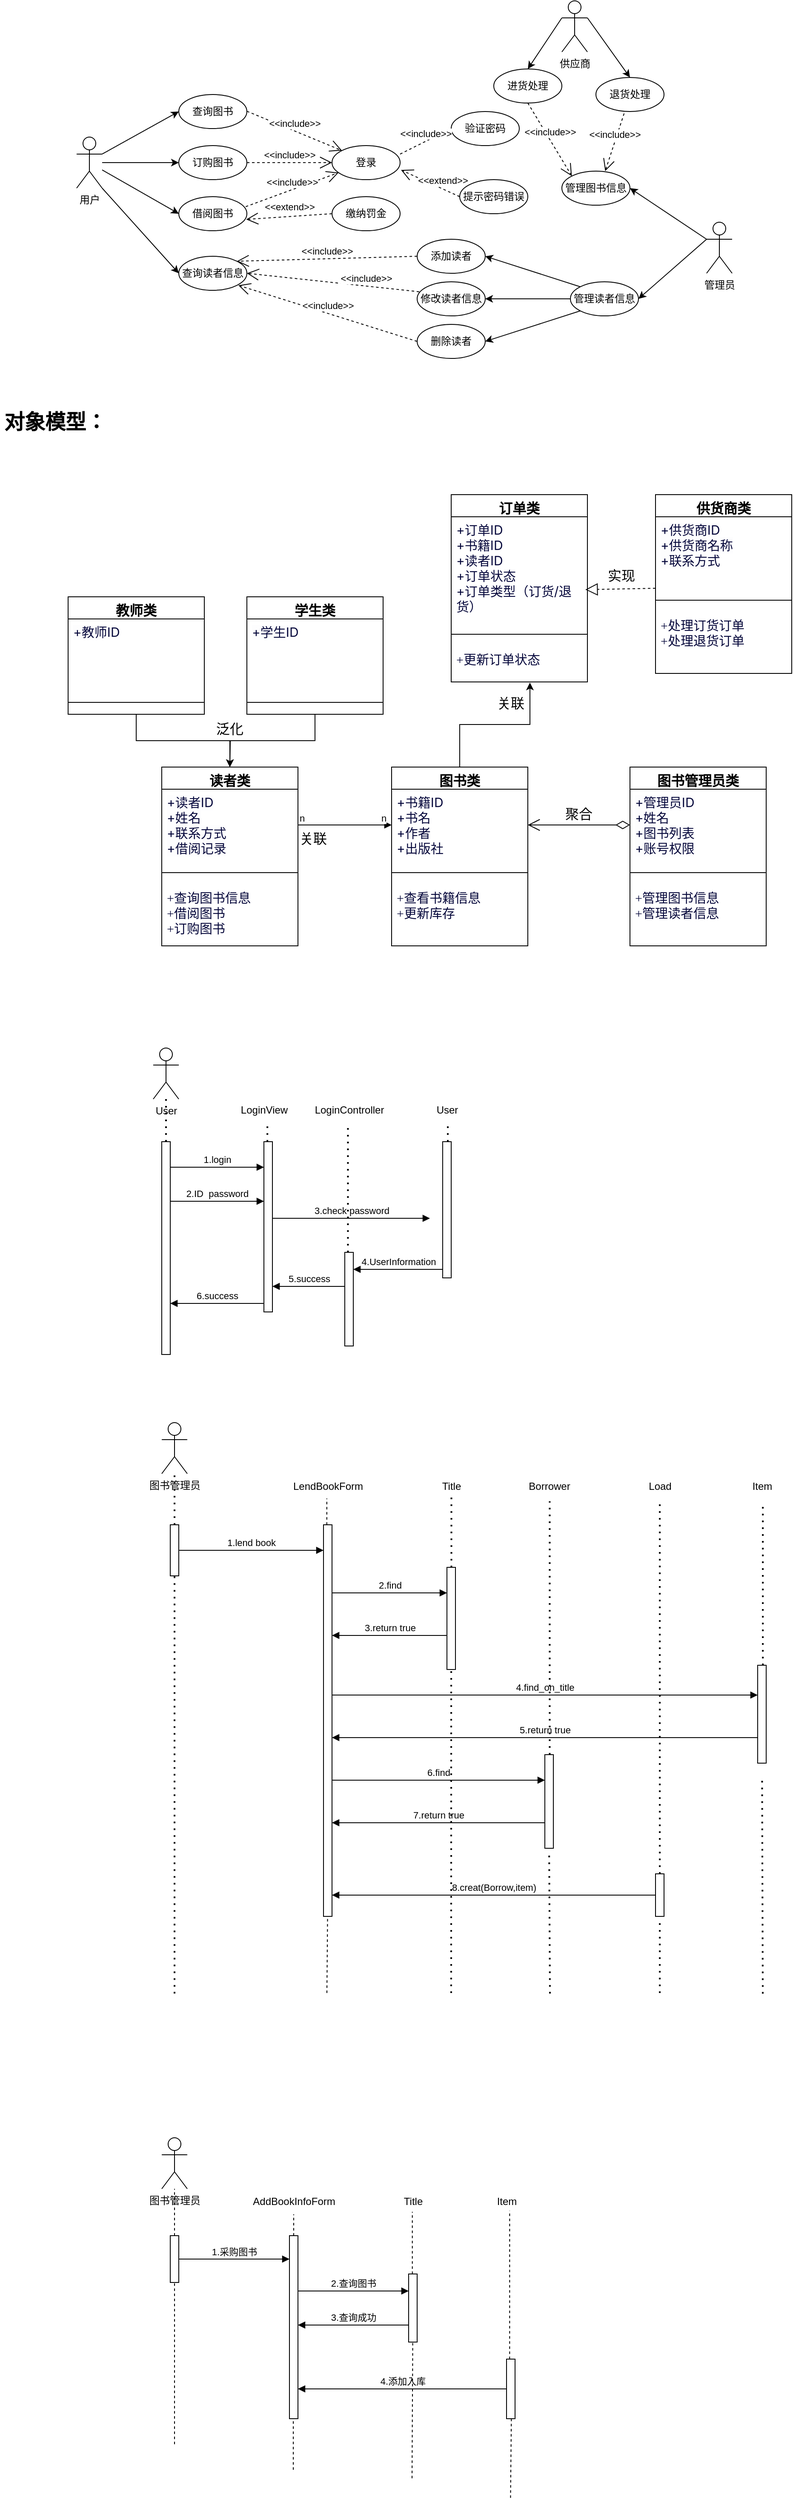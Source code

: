 <mxfile version="24.8.4">
  <diagram name="第 1 页" id="rjWezYHSTHC40woIN3PJ">
    <mxGraphModel dx="864" dy="881" grid="0" gridSize="10" guides="1" tooltips="1" connect="1" arrows="1" fold="1" page="1" pageScale="1" pageWidth="100000" pageHeight="1000000" math="0" shadow="0">
      <root>
        <mxCell id="0" />
        <mxCell id="1" parent="0" />
        <object label="用户" 读者="" id="KCHcNCiHe5SP_q2Jjj4--1">
          <mxCell style="shape=umlActor;verticalLabelPosition=bottom;verticalAlign=top;html=1;outlineConnect=0;fontFamily=Helvetica;" vertex="1" parent="1">
            <mxGeometry x="100" y="180" width="30" height="60" as="geometry" />
          </mxCell>
        </object>
        <mxCell id="KCHcNCiHe5SP_q2Jjj4--2" value="管理员" style="shape=umlActor;verticalLabelPosition=bottom;verticalAlign=top;html=1;outlineConnect=0;" vertex="1" parent="1">
          <mxGeometry x="840" y="280" width="30" height="60" as="geometry" />
        </mxCell>
        <mxCell id="KCHcNCiHe5SP_q2Jjj4--3" value="供应商" style="shape=umlActor;verticalLabelPosition=bottom;verticalAlign=top;html=1;outlineConnect=0;" vertex="1" parent="1">
          <mxGeometry x="670" y="20" width="30" height="60" as="geometry" />
        </mxCell>
        <mxCell id="KCHcNCiHe5SP_q2Jjj4--4" value="查询图书" style="ellipse;whiteSpace=wrap;html=1;" vertex="1" parent="1">
          <mxGeometry x="220" y="130" width="80" height="40" as="geometry" />
        </mxCell>
        <mxCell id="KCHcNCiHe5SP_q2Jjj4--5" value="退货处理" style="ellipse;whiteSpace=wrap;html=1;" vertex="1" parent="1">
          <mxGeometry x="710" y="110" width="80" height="40" as="geometry" />
        </mxCell>
        <mxCell id="KCHcNCiHe5SP_q2Jjj4--6" value="订购图书" style="ellipse;whiteSpace=wrap;html=1;" vertex="1" parent="1">
          <mxGeometry x="220" y="190" width="80" height="40" as="geometry" />
        </mxCell>
        <mxCell id="KCHcNCiHe5SP_q2Jjj4--7" value="管理图书信息" style="ellipse;whiteSpace=wrap;html=1;" vertex="1" parent="1">
          <mxGeometry x="670" y="220" width="80" height="40" as="geometry" />
        </mxCell>
        <mxCell id="KCHcNCiHe5SP_q2Jjj4--8" value="进货处理" style="ellipse;whiteSpace=wrap;html=1;" vertex="1" parent="1">
          <mxGeometry x="590" y="100" width="80" height="40" as="geometry" />
        </mxCell>
        <mxCell id="KCHcNCiHe5SP_q2Jjj4--9" value="借阅图书" style="ellipse;whiteSpace=wrap;html=1;" vertex="1" parent="1">
          <mxGeometry x="220" y="250" width="80" height="40" as="geometry" />
        </mxCell>
        <mxCell id="KCHcNCiHe5SP_q2Jjj4--10" value="管理读者信息" style="ellipse;whiteSpace=wrap;html=1;" vertex="1" parent="1">
          <mxGeometry x="680" y="350" width="80" height="40" as="geometry" />
        </mxCell>
        <mxCell id="KCHcNCiHe5SP_q2Jjj4--11" value="" style="endArrow=classic;html=1;rounded=0;entryX=0;entryY=0.5;entryDx=0;entryDy=0;exitX=1;exitY=0.333;exitDx=0;exitDy=0;exitPerimeter=0;" edge="1" parent="1" source="KCHcNCiHe5SP_q2Jjj4--1" target="KCHcNCiHe5SP_q2Jjj4--4">
          <mxGeometry width="50" height="50" relative="1" as="geometry">
            <mxPoint x="150" y="190" as="sourcePoint" />
            <mxPoint x="200" y="140" as="targetPoint" />
          </mxGeometry>
        </mxCell>
        <mxCell id="KCHcNCiHe5SP_q2Jjj4--12" value="" style="endArrow=classic;html=1;rounded=0;exitX=0;exitY=0.5;exitDx=0;exitDy=0;entryX=1;entryY=0.5;entryDx=0;entryDy=0;" edge="1" parent="1" source="KCHcNCiHe5SP_q2Jjj4--10" target="KCHcNCiHe5SP_q2Jjj4--35">
          <mxGeometry width="50" height="50" relative="1" as="geometry">
            <mxPoint x="570" y="210" as="sourcePoint" />
            <mxPoint x="620" y="160" as="targetPoint" />
          </mxGeometry>
        </mxCell>
        <mxCell id="KCHcNCiHe5SP_q2Jjj4--13" value="" style="endArrow=classic;html=1;rounded=0;exitX=1;exitY=1;exitDx=0;exitDy=0;exitPerimeter=0;entryX=0;entryY=0.5;entryDx=0;entryDy=0;" edge="1" parent="1" source="KCHcNCiHe5SP_q2Jjj4--1" target="KCHcNCiHe5SP_q2Jjj4--23">
          <mxGeometry width="50" height="50" relative="1" as="geometry">
            <mxPoint x="-70" y="280" as="sourcePoint" />
            <mxPoint x="-20" y="230" as="targetPoint" />
          </mxGeometry>
        </mxCell>
        <mxCell id="KCHcNCiHe5SP_q2Jjj4--14" value="" style="endArrow=classic;html=1;rounded=0;entryX=0;entryY=0.5;entryDx=0;entryDy=0;" edge="1" parent="1" source="KCHcNCiHe5SP_q2Jjj4--1" target="KCHcNCiHe5SP_q2Jjj4--6">
          <mxGeometry width="50" height="50" relative="1" as="geometry">
            <mxPoint x="130" y="310" as="sourcePoint" />
            <mxPoint x="180" y="260" as="targetPoint" />
          </mxGeometry>
        </mxCell>
        <mxCell id="KCHcNCiHe5SP_q2Jjj4--15" value="" style="endArrow=classic;html=1;rounded=0;entryX=0;entryY=0.5;entryDx=0;entryDy=0;" edge="1" parent="1" source="KCHcNCiHe5SP_q2Jjj4--1" target="KCHcNCiHe5SP_q2Jjj4--9">
          <mxGeometry width="50" height="50" relative="1" as="geometry">
            <mxPoint x="-40" y="170" as="sourcePoint" />
            <mxPoint x="10" y="120" as="targetPoint" />
          </mxGeometry>
        </mxCell>
        <mxCell id="KCHcNCiHe5SP_q2Jjj4--16" value="" style="endArrow=classic;html=1;rounded=0;exitX=0;exitY=0.333;exitDx=0;exitDy=0;exitPerimeter=0;entryX=0.5;entryY=0;entryDx=0;entryDy=0;" edge="1" parent="1" source="KCHcNCiHe5SP_q2Jjj4--3" target="KCHcNCiHe5SP_q2Jjj4--8">
          <mxGeometry width="50" height="50" relative="1" as="geometry">
            <mxPoint x="-70" y="-580" as="sourcePoint" />
            <mxPoint x="-20" y="-630" as="targetPoint" />
          </mxGeometry>
        </mxCell>
        <mxCell id="KCHcNCiHe5SP_q2Jjj4--17" value="" style="endArrow=classic;html=1;rounded=0;exitX=1;exitY=0.333;exitDx=0;exitDy=0;exitPerimeter=0;entryX=0.5;entryY=0;entryDx=0;entryDy=0;" edge="1" parent="1" source="KCHcNCiHe5SP_q2Jjj4--3" target="KCHcNCiHe5SP_q2Jjj4--5">
          <mxGeometry width="50" height="50" relative="1" as="geometry">
            <mxPoint x="-60" y="-570" as="sourcePoint" />
            <mxPoint x="-10" y="-620" as="targetPoint" />
          </mxGeometry>
        </mxCell>
        <mxCell id="KCHcNCiHe5SP_q2Jjj4--18" value="" style="endArrow=classic;html=1;rounded=0;exitX=0;exitY=1;exitDx=0;exitDy=0;entryX=1;entryY=0.5;entryDx=0;entryDy=0;" edge="1" parent="1" source="KCHcNCiHe5SP_q2Jjj4--10" target="KCHcNCiHe5SP_q2Jjj4--22">
          <mxGeometry width="50" height="50" relative="1" as="geometry">
            <mxPoint x="610" y="120" as="sourcePoint" />
            <mxPoint x="660" y="70" as="targetPoint" />
          </mxGeometry>
        </mxCell>
        <mxCell id="KCHcNCiHe5SP_q2Jjj4--19" value="" style="endArrow=classic;html=1;rounded=0;entryX=1;entryY=0.5;entryDx=0;entryDy=0;exitX=0;exitY=0;exitDx=0;exitDy=0;" edge="1" parent="1" source="KCHcNCiHe5SP_q2Jjj4--10" target="KCHcNCiHe5SP_q2Jjj4--26">
          <mxGeometry width="50" height="50" relative="1" as="geometry">
            <mxPoint x="944.0" y="272.2" as="sourcePoint" />
            <mxPoint x="1020" y="230.0" as="targetPoint" />
          </mxGeometry>
        </mxCell>
        <mxCell id="KCHcNCiHe5SP_q2Jjj4--20" value="" style="endArrow=classic;html=1;rounded=0;entryX=1;entryY=0.5;entryDx=0;entryDy=0;exitX=0;exitY=0.333;exitDx=0;exitDy=0;exitPerimeter=0;" edge="1" parent="1" source="KCHcNCiHe5SP_q2Jjj4--2" target="KCHcNCiHe5SP_q2Jjj4--10">
          <mxGeometry width="50" height="50" relative="1" as="geometry">
            <mxPoint x="1010" y="360" as="sourcePoint" />
            <mxPoint x="660" y="140" as="targetPoint" />
          </mxGeometry>
        </mxCell>
        <mxCell id="KCHcNCiHe5SP_q2Jjj4--21" value="" style="endArrow=classic;html=1;rounded=0;entryX=1;entryY=0.5;entryDx=0;entryDy=0;" edge="1" parent="1" source="KCHcNCiHe5SP_q2Jjj4--2" target="KCHcNCiHe5SP_q2Jjj4--7">
          <mxGeometry width="50" height="50" relative="1" as="geometry">
            <mxPoint x="620" y="200" as="sourcePoint" />
            <mxPoint x="670" y="150" as="targetPoint" />
          </mxGeometry>
        </mxCell>
        <mxCell id="KCHcNCiHe5SP_q2Jjj4--22" value="删除读者" style="ellipse;whiteSpace=wrap;html=1;" vertex="1" parent="1">
          <mxGeometry x="500" y="400" width="80" height="40" as="geometry" />
        </mxCell>
        <mxCell id="KCHcNCiHe5SP_q2Jjj4--23" value="查询读者信息" style="ellipse;whiteSpace=wrap;html=1;" vertex="1" parent="1">
          <mxGeometry x="220" y="320" width="80" height="40" as="geometry" />
        </mxCell>
        <mxCell id="KCHcNCiHe5SP_q2Jjj4--24" value="登录" style="ellipse;whiteSpace=wrap;html=1;" vertex="1" parent="1">
          <mxGeometry x="400" y="190" width="80" height="40" as="geometry" />
        </mxCell>
        <mxCell id="KCHcNCiHe5SP_q2Jjj4--25" value="验证密码" style="ellipse;whiteSpace=wrap;html=1;" vertex="1" parent="1">
          <mxGeometry x="540" y="150" width="80" height="40" as="geometry" />
        </mxCell>
        <mxCell id="KCHcNCiHe5SP_q2Jjj4--26" value="添加读者" style="ellipse;whiteSpace=wrap;html=1;" vertex="1" parent="1">
          <mxGeometry x="500" y="300" width="80" height="40" as="geometry" />
        </mxCell>
        <mxCell id="KCHcNCiHe5SP_q2Jjj4--27" value="&amp;lt;&amp;lt;include&amp;gt;&amp;gt;" style="edgeStyle=none;html=1;endArrow=open;endSize=12;dashed=1;verticalAlign=bottom;rounded=0;entryX=0;entryY=0;entryDx=0;entryDy=0;" edge="1" parent="1" target="KCHcNCiHe5SP_q2Jjj4--24">
          <mxGeometry width="160" relative="1" as="geometry">
            <mxPoint x="300" y="149.66" as="sourcePoint" />
            <mxPoint x="460" y="150" as="targetPoint" />
          </mxGeometry>
        </mxCell>
        <mxCell id="KCHcNCiHe5SP_q2Jjj4--28" value="&amp;lt;&amp;lt;include&amp;gt;&amp;gt;" style="edgeStyle=none;html=1;endArrow=open;endSize=12;dashed=1;verticalAlign=bottom;rounded=0;exitX=0.983;exitY=0.293;exitDx=0;exitDy=0;exitPerimeter=0;" edge="1" parent="1" source="KCHcNCiHe5SP_q2Jjj4--9" target="KCHcNCiHe5SP_q2Jjj4--24">
          <mxGeometry width="160" relative="1" as="geometry">
            <mxPoint x="240" y="310" as="sourcePoint" />
            <mxPoint x="400" y="310" as="targetPoint" />
          </mxGeometry>
        </mxCell>
        <mxCell id="KCHcNCiHe5SP_q2Jjj4--29" value="&amp;lt;&amp;lt;include&amp;gt;&amp;gt;" style="edgeStyle=none;html=1;endArrow=open;endSize=12;dashed=1;verticalAlign=bottom;rounded=0;exitX=1;exitY=0.25;exitDx=0;exitDy=0;exitPerimeter=0;entryX=0;entryY=0.5;entryDx=0;entryDy=0;" edge="1" parent="1" source="KCHcNCiHe5SP_q2Jjj4--24" target="KCHcNCiHe5SP_q2Jjj4--25">
          <mxGeometry width="160" relative="1" as="geometry">
            <mxPoint x="310" y="30" as="sourcePoint" />
            <mxPoint x="470" y="30" as="targetPoint" />
          </mxGeometry>
        </mxCell>
        <mxCell id="KCHcNCiHe5SP_q2Jjj4--30" value="&amp;lt;&amp;lt;include&amp;gt;&amp;gt;" style="edgeStyle=none;html=1;endArrow=open;endSize=12;dashed=1;verticalAlign=bottom;rounded=0;exitX=0;exitY=0.5;exitDx=0;exitDy=0;entryX=1;entryY=0;entryDx=0;entryDy=0;" edge="1" parent="1" source="KCHcNCiHe5SP_q2Jjj4--26" target="KCHcNCiHe5SP_q2Jjj4--23">
          <mxGeometry width="160" relative="1" as="geometry">
            <mxPoint x="770" y="-150" as="sourcePoint" />
            <mxPoint x="930" y="-150" as="targetPoint" />
          </mxGeometry>
        </mxCell>
        <mxCell id="KCHcNCiHe5SP_q2Jjj4--31" value="&amp;lt;&amp;lt;include&amp;gt;&amp;gt;" style="edgeStyle=none;html=1;endArrow=open;endSize=12;dashed=1;verticalAlign=bottom;rounded=0;exitX=1;exitY=0.5;exitDx=0;exitDy=0;" edge="1" parent="1" source="KCHcNCiHe5SP_q2Jjj4--6" target="KCHcNCiHe5SP_q2Jjj4--24">
          <mxGeometry width="160" relative="1" as="geometry">
            <mxPoint x="360" y="99.66" as="sourcePoint" />
            <mxPoint x="520" y="99.66" as="targetPoint" />
          </mxGeometry>
        </mxCell>
        <mxCell id="KCHcNCiHe5SP_q2Jjj4--32" value="&amp;lt;&amp;lt;extend&amp;gt;&amp;gt;" style="edgeStyle=none;html=1;endArrow=open;endSize=12;dashed=1;verticalAlign=bottom;rounded=0;exitX=0;exitY=0.5;exitDx=0;exitDy=0;entryX=1.013;entryY=0.716;entryDx=0;entryDy=0;entryPerimeter=0;" edge="1" parent="1" source="KCHcNCiHe5SP_q2Jjj4--34" target="KCHcNCiHe5SP_q2Jjj4--24">
          <mxGeometry x="-0.41" y="-1" width="160" relative="1" as="geometry">
            <mxPoint x="210" y="99.66" as="sourcePoint" />
            <mxPoint x="370" y="99.66" as="targetPoint" />
            <mxPoint as="offset" />
          </mxGeometry>
        </mxCell>
        <mxCell id="KCHcNCiHe5SP_q2Jjj4--33" value="&amp;lt;&amp;lt;include&amp;gt;&amp;gt;" style="edgeStyle=none;html=1;endArrow=open;endSize=12;dashed=1;verticalAlign=bottom;rounded=0;exitX=1;exitY=0.5;exitDx=0;exitDy=0;entryX=1;entryY=0.5;entryDx=0;entryDy=0;" edge="1" parent="1" source="KCHcNCiHe5SP_q2Jjj4--35" target="KCHcNCiHe5SP_q2Jjj4--23">
          <mxGeometry width="160" relative="1" as="geometry">
            <mxPoint x="685" y="-90.34" as="sourcePoint" />
            <mxPoint x="470" y="330" as="targetPoint" />
          </mxGeometry>
        </mxCell>
        <mxCell id="KCHcNCiHe5SP_q2Jjj4--34" value="提示密码错误" style="ellipse;whiteSpace=wrap;html=1;" vertex="1" parent="1">
          <mxGeometry x="550" y="230" width="80" height="40" as="geometry" />
        </mxCell>
        <mxCell id="KCHcNCiHe5SP_q2Jjj4--35" value="修改读者信息" style="ellipse;whiteSpace=wrap;html=1;" vertex="1" parent="1">
          <mxGeometry x="500" y="350" width="80" height="40" as="geometry" />
        </mxCell>
        <mxCell id="KCHcNCiHe5SP_q2Jjj4--36" value="&amp;lt;&amp;lt;include&amp;gt;&amp;gt;" style="edgeStyle=none;html=1;endArrow=open;endSize=12;dashed=1;verticalAlign=bottom;rounded=0;exitX=0;exitY=0.5;exitDx=0;exitDy=0;entryX=0.875;entryY=0.854;entryDx=0;entryDy=0;entryPerimeter=0;" edge="1" parent="1" source="KCHcNCiHe5SP_q2Jjj4--22" target="KCHcNCiHe5SP_q2Jjj4--23">
          <mxGeometry width="160" relative="1" as="geometry">
            <mxPoint x="1130" y="320" as="sourcePoint" />
            <mxPoint x="1230" y="320" as="targetPoint" />
          </mxGeometry>
        </mxCell>
        <mxCell id="KCHcNCiHe5SP_q2Jjj4--37" value="缴纳罚金" style="ellipse;whiteSpace=wrap;html=1;" vertex="1" parent="1">
          <mxGeometry x="400" y="250" width="80" height="40" as="geometry" />
        </mxCell>
        <mxCell id="KCHcNCiHe5SP_q2Jjj4--38" value="&amp;lt;&amp;lt;extend&amp;gt;&amp;gt;" style="edgeStyle=none;html=1;endArrow=open;endSize=12;dashed=1;verticalAlign=bottom;rounded=0;exitX=0;exitY=0.5;exitDx=0;exitDy=0;entryX=0.99;entryY=0.668;entryDx=0;entryDy=0;entryPerimeter=0;" edge="1" parent="1" source="KCHcNCiHe5SP_q2Jjj4--37" target="KCHcNCiHe5SP_q2Jjj4--9">
          <mxGeometry x="-0.015" y="-2" width="160" relative="1" as="geometry">
            <mxPoint x="360" y="265.5" as="sourcePoint" />
            <mxPoint x="291" y="234.5" as="targetPoint" />
            <mxPoint as="offset" />
          </mxGeometry>
        </mxCell>
        <mxCell id="KCHcNCiHe5SP_q2Jjj4--39" value="&amp;lt;&amp;lt;include&amp;gt;&amp;gt;" style="edgeStyle=none;html=1;endArrow=open;endSize=12;dashed=1;verticalAlign=bottom;rounded=0;entryX=0.636;entryY=0.001;entryDx=0;entryDy=0;exitX=0.414;exitY=1.056;exitDx=0;exitDy=0;exitPerimeter=0;entryPerimeter=0;" edge="1" parent="1" source="KCHcNCiHe5SP_q2Jjj4--5" target="KCHcNCiHe5SP_q2Jjj4--7">
          <mxGeometry width="160" relative="1" as="geometry">
            <mxPoint x="310" y="159.66" as="sourcePoint" />
            <mxPoint x="422" y="206" as="targetPoint" />
          </mxGeometry>
        </mxCell>
        <mxCell id="KCHcNCiHe5SP_q2Jjj4--40" value="&amp;lt;&amp;lt;include&amp;gt;&amp;gt;" style="edgeStyle=none;html=1;endArrow=open;endSize=12;dashed=1;verticalAlign=bottom;rounded=0;entryX=0;entryY=0;entryDx=0;entryDy=0;exitX=0.5;exitY=1;exitDx=0;exitDy=0;" edge="1" parent="1" source="KCHcNCiHe5SP_q2Jjj4--8" target="KCHcNCiHe5SP_q2Jjj4--7">
          <mxGeometry width="160" relative="1" as="geometry">
            <mxPoint x="320" y="169.66" as="sourcePoint" />
            <mxPoint x="432" y="216" as="targetPoint" />
          </mxGeometry>
        </mxCell>
        <mxCell id="KCHcNCiHe5SP_q2Jjj4--42" value="&lt;b&gt;&lt;font style=&quot;font-size: 24px;&quot;&gt;对象模型：&lt;/font&gt;&lt;/b&gt;" style="text;html=1;align=center;verticalAlign=middle;whiteSpace=wrap;rounded=0;" vertex="1" parent="1">
          <mxGeometry x="10" y="490" width="130" height="50" as="geometry" />
        </mxCell>
        <mxCell id="KCHcNCiHe5SP_q2Jjj4--43" value="&lt;font style=&quot;font-size: 16px;&quot;&gt;读者类&lt;/font&gt;" style="swimlane;fontStyle=1;align=center;verticalAlign=top;childLayout=stackLayout;horizontal=1;startSize=26;horizontalStack=0;resizeParent=1;resizeParentMax=0;resizeLast=0;collapsible=1;marginBottom=0;whiteSpace=wrap;html=1;" vertex="1" parent="1">
          <mxGeometry x="200" y="920" width="160" height="210" as="geometry" />
        </mxCell>
        <mxCell id="KCHcNCiHe5SP_q2Jjj4--44" value="&lt;span style=&quot;color: rgb(5, 7, 59); font-family: -apple-system, BlinkMacSystemFont, &amp;quot;Segoe UI&amp;quot;, Roboto, Ubuntu, &amp;quot;Helvetica Neue&amp;quot;, Helvetica, Arial, &amp;quot;PingFang SC&amp;quot;, &amp;quot;Hiragino Sans GB&amp;quot;, &amp;quot;Microsoft YaHei UI&amp;quot;, &amp;quot;Microsoft YaHei&amp;quot;, &amp;quot;Source Han Sans CN&amp;quot;, sans-serif, &amp;quot;Apple Color Emoji&amp;quot;, &amp;quot;Segoe UI Emoji&amp;quot;; font-size: 15px; background-color: rgb(253, 253, 254);&quot;&gt;+读者ID&lt;/span&gt;&lt;div&gt;&lt;span style=&quot;color: rgb(5, 7, 59); font-family: -apple-system, BlinkMacSystemFont, &amp;quot;Segoe UI&amp;quot;, Roboto, Ubuntu, &amp;quot;Helvetica Neue&amp;quot;, Helvetica, Arial, &amp;quot;PingFang SC&amp;quot;, &amp;quot;Hiragino Sans GB&amp;quot;, &amp;quot;Microsoft YaHei UI&amp;quot;, &amp;quot;Microsoft YaHei&amp;quot;, &amp;quot;Source Han Sans CN&amp;quot;, sans-serif, &amp;quot;Apple Color Emoji&amp;quot;, &amp;quot;Segoe UI Emoji&amp;quot;; font-size: 15px; background-color: rgb(253, 253, 254);&quot;&gt;+姓名&lt;/span&gt;&lt;/div&gt;&lt;div&gt;&lt;span style=&quot;color: rgb(5, 7, 59); font-family: -apple-system, BlinkMacSystemFont, &amp;quot;Segoe UI&amp;quot;, Roboto, Ubuntu, &amp;quot;Helvetica Neue&amp;quot;, Helvetica, Arial, &amp;quot;PingFang SC&amp;quot;, &amp;quot;Hiragino Sans GB&amp;quot;, &amp;quot;Microsoft YaHei UI&amp;quot;, &amp;quot;Microsoft YaHei&amp;quot;, &amp;quot;Source Han Sans CN&amp;quot;, sans-serif, &amp;quot;Apple Color Emoji&amp;quot;, &amp;quot;Segoe UI Emoji&amp;quot;; font-size: 15px; background-color: rgb(253, 253, 254);&quot;&gt;+联系方式&lt;/span&gt;&lt;/div&gt;&lt;div&gt;&lt;span style=&quot;color: rgb(5, 7, 59); font-family: -apple-system, BlinkMacSystemFont, &amp;quot;Segoe UI&amp;quot;, Roboto, Ubuntu, &amp;quot;Helvetica Neue&amp;quot;, Helvetica, Arial, &amp;quot;PingFang SC&amp;quot;, &amp;quot;Hiragino Sans GB&amp;quot;, &amp;quot;Microsoft YaHei UI&amp;quot;, &amp;quot;Microsoft YaHei&amp;quot;, &amp;quot;Source Han Sans CN&amp;quot;, sans-serif, &amp;quot;Apple Color Emoji&amp;quot;, &amp;quot;Segoe UI Emoji&amp;quot;; font-size: 15px; background-color: rgb(253, 253, 254);&quot;&gt;+借阅记录&lt;/span&gt;&lt;br&gt;&lt;/div&gt;" style="text;strokeColor=none;fillColor=none;align=left;verticalAlign=top;spacingLeft=4;spacingRight=4;overflow=hidden;rotatable=0;points=[[0,0.5],[1,0.5]];portConstraint=eastwest;whiteSpace=wrap;html=1;" vertex="1" parent="KCHcNCiHe5SP_q2Jjj4--43">
          <mxGeometry y="26" width="160" height="84" as="geometry" />
        </mxCell>
        <mxCell id="KCHcNCiHe5SP_q2Jjj4--45" value="" style="line;strokeWidth=1;fillColor=none;align=left;verticalAlign=middle;spacingTop=-1;spacingLeft=3;spacingRight=3;rotatable=0;labelPosition=right;points=[];portConstraint=eastwest;strokeColor=inherit;" vertex="1" parent="KCHcNCiHe5SP_q2Jjj4--43">
          <mxGeometry y="110" width="160" height="28" as="geometry" />
        </mxCell>
        <mxCell id="KCHcNCiHe5SP_q2Jjj4--46" value="&lt;font face=&quot;PingFang-SC-Regular&quot; color=&quot;#05073b&quot;&gt;&lt;span style=&quot;font-size: 15px;&quot;&gt;+查询图书信息&lt;/span&gt;&lt;/font&gt;&lt;div&gt;&lt;font face=&quot;PingFang-SC-Regular&quot; color=&quot;#05073b&quot;&gt;&lt;span style=&quot;font-size: 15px;&quot;&gt;+借阅图书&lt;/span&gt;&lt;/font&gt;&lt;/div&gt;&lt;div&gt;&lt;font face=&quot;PingFang-SC-Regular&quot; color=&quot;#05073b&quot;&gt;&lt;span style=&quot;font-size: 15px;&quot;&gt;+订购图书&lt;/span&gt;&lt;/font&gt;&lt;/div&gt;" style="text;strokeColor=none;fillColor=none;align=left;verticalAlign=top;spacingLeft=4;spacingRight=4;overflow=hidden;rotatable=0;points=[[0,0.5],[1,0.5]];portConstraint=eastwest;whiteSpace=wrap;html=1;" vertex="1" parent="KCHcNCiHe5SP_q2Jjj4--43">
          <mxGeometry y="138" width="160" height="72" as="geometry" />
        </mxCell>
        <mxCell id="KCHcNCiHe5SP_q2Jjj4--47" value="&lt;font style=&quot;font-size: 16px;&quot;&gt;图书管理员类&lt;/font&gt;" style="swimlane;fontStyle=1;align=center;verticalAlign=top;childLayout=stackLayout;horizontal=1;startSize=26;horizontalStack=0;resizeParent=1;resizeParentMax=0;resizeLast=0;collapsible=1;marginBottom=0;whiteSpace=wrap;html=1;" vertex="1" parent="1">
          <mxGeometry x="750" y="920" width="160" height="210" as="geometry" />
        </mxCell>
        <mxCell id="KCHcNCiHe5SP_q2Jjj4--48" value="&lt;div&gt;&lt;span style=&quot;color: rgb(5, 7, 59); font-family: -apple-system, BlinkMacSystemFont, &amp;quot;Segoe UI&amp;quot;, Roboto, Ubuntu, &amp;quot;Helvetica Neue&amp;quot;, Helvetica, Arial, &amp;quot;PingFang SC&amp;quot;, &amp;quot;Hiragino Sans GB&amp;quot;, &amp;quot;Microsoft YaHei UI&amp;quot;, &amp;quot;Microsoft YaHei&amp;quot;, &amp;quot;Source Han Sans CN&amp;quot;, sans-serif, &amp;quot;Apple Color Emoji&amp;quot;, &amp;quot;Segoe UI Emoji&amp;quot;; font-size: 15px; background-color: rgb(253, 253, 254);&quot;&gt;+管理员ID&lt;/span&gt;&lt;/div&gt;&lt;div&gt;&lt;span style=&quot;color: rgb(5, 7, 59); font-family: -apple-system, BlinkMacSystemFont, &amp;quot;Segoe UI&amp;quot;, Roboto, Ubuntu, &amp;quot;Helvetica Neue&amp;quot;, Helvetica, Arial, &amp;quot;PingFang SC&amp;quot;, &amp;quot;Hiragino Sans GB&amp;quot;, &amp;quot;Microsoft YaHei UI&amp;quot;, &amp;quot;Microsoft YaHei&amp;quot;, &amp;quot;Source Han Sans CN&amp;quot;, sans-serif, &amp;quot;Apple Color Emoji&amp;quot;, &amp;quot;Segoe UI Emoji&amp;quot;; font-size: 15px; background-color: rgb(253, 253, 254);&quot;&gt;+姓名&lt;/span&gt;&lt;/div&gt;&lt;div&gt;&lt;span style=&quot;color: rgb(5, 7, 59); font-family: -apple-system, BlinkMacSystemFont, &amp;quot;Segoe UI&amp;quot;, Roboto, Ubuntu, &amp;quot;Helvetica Neue&amp;quot;, Helvetica, Arial, &amp;quot;PingFang SC&amp;quot;, &amp;quot;Hiragino Sans GB&amp;quot;, &amp;quot;Microsoft YaHei UI&amp;quot;, &amp;quot;Microsoft YaHei&amp;quot;, &amp;quot;Source Han Sans CN&amp;quot;, sans-serif, &amp;quot;Apple Color Emoji&amp;quot;, &amp;quot;Segoe UI Emoji&amp;quot;; font-size: 15px; background-color: rgb(253, 253, 254);&quot;&gt;+图书列表&lt;/span&gt;&lt;br&gt;&lt;/div&gt;&lt;div&gt;&lt;span style=&quot;color: rgb(5, 7, 59); font-family: -apple-system, BlinkMacSystemFont, &amp;quot;Segoe UI&amp;quot;, Roboto, Ubuntu, &amp;quot;Helvetica Neue&amp;quot;, Helvetica, Arial, &amp;quot;PingFang SC&amp;quot;, &amp;quot;Hiragino Sans GB&amp;quot;, &amp;quot;Microsoft YaHei UI&amp;quot;, &amp;quot;Microsoft YaHei&amp;quot;, &amp;quot;Source Han Sans CN&amp;quot;, sans-serif, &amp;quot;Apple Color Emoji&amp;quot;, &amp;quot;Segoe UI Emoji&amp;quot;; font-size: 15px; background-color: rgb(253, 253, 254);&quot;&gt;+账号权限&lt;/span&gt;&lt;/div&gt;" style="text;strokeColor=none;fillColor=none;align=left;verticalAlign=top;spacingLeft=4;spacingRight=4;overflow=hidden;rotatable=0;points=[[0,0.5],[1,0.5]];portConstraint=eastwest;whiteSpace=wrap;html=1;" vertex="1" parent="KCHcNCiHe5SP_q2Jjj4--47">
          <mxGeometry y="26" width="160" height="84" as="geometry" />
        </mxCell>
        <mxCell id="KCHcNCiHe5SP_q2Jjj4--49" value="" style="line;strokeWidth=1;fillColor=none;align=left;verticalAlign=middle;spacingTop=-1;spacingLeft=3;spacingRight=3;rotatable=0;labelPosition=right;points=[];portConstraint=eastwest;strokeColor=inherit;" vertex="1" parent="KCHcNCiHe5SP_q2Jjj4--47">
          <mxGeometry y="110" width="160" height="28" as="geometry" />
        </mxCell>
        <mxCell id="KCHcNCiHe5SP_q2Jjj4--50" value="&lt;font face=&quot;PingFang-SC-Regular&quot; color=&quot;#05073b&quot;&gt;&lt;span style=&quot;font-size: 15px;&quot;&gt;+管理图书信息&lt;/span&gt;&lt;/font&gt;&lt;div&gt;&lt;font face=&quot;PingFang-SC-Regular&quot; color=&quot;#05073b&quot;&gt;&lt;span style=&quot;font-size: 15px;&quot;&gt;+管理读者信息&lt;/span&gt;&lt;/font&gt;&lt;/div&gt;" style="text;strokeColor=none;fillColor=none;align=left;verticalAlign=top;spacingLeft=4;spacingRight=4;overflow=hidden;rotatable=0;points=[[0,0.5],[1,0.5]];portConstraint=eastwest;whiteSpace=wrap;html=1;" vertex="1" parent="KCHcNCiHe5SP_q2Jjj4--47">
          <mxGeometry y="138" width="160" height="72" as="geometry" />
        </mxCell>
        <mxCell id="KCHcNCiHe5SP_q2Jjj4--51" value="&lt;font style=&quot;font-size: 16px;&quot;&gt;供货商类&lt;/font&gt;" style="swimlane;fontStyle=1;align=center;verticalAlign=top;childLayout=stackLayout;horizontal=1;startSize=26;horizontalStack=0;resizeParent=1;resizeParentMax=0;resizeLast=0;collapsible=1;marginBottom=0;whiteSpace=wrap;html=1;" vertex="1" parent="1">
          <mxGeometry x="780" y="600" width="160" height="210" as="geometry" />
        </mxCell>
        <mxCell id="KCHcNCiHe5SP_q2Jjj4--52" value="&lt;div&gt;&lt;span style=&quot;color: rgb(5, 7, 59); font-family: -apple-system, BlinkMacSystemFont, &amp;quot;Segoe UI&amp;quot;, Roboto, Ubuntu, &amp;quot;Helvetica Neue&amp;quot;, Helvetica, Arial, &amp;quot;PingFang SC&amp;quot;, &amp;quot;Hiragino Sans GB&amp;quot;, &amp;quot;Microsoft YaHei UI&amp;quot;, &amp;quot;Microsoft YaHei&amp;quot;, &amp;quot;Source Han Sans CN&amp;quot;, sans-serif, &amp;quot;Apple Color Emoji&amp;quot;, &amp;quot;Segoe UI Emoji&amp;quot;; font-size: 15px; background-color: rgb(253, 253, 254);&quot;&gt;+供货商ID&lt;/span&gt;&lt;/div&gt;&lt;span style=&quot;color: rgb(5, 7, 59); font-family: -apple-system, BlinkMacSystemFont, &amp;quot;Segoe UI&amp;quot;, Roboto, Ubuntu, &amp;quot;Helvetica Neue&amp;quot;, Helvetica, Arial, &amp;quot;PingFang SC&amp;quot;, &amp;quot;Hiragino Sans GB&amp;quot;, &amp;quot;Microsoft YaHei UI&amp;quot;, &amp;quot;Microsoft YaHei&amp;quot;, &amp;quot;Source Han Sans CN&amp;quot;, sans-serif, &amp;quot;Apple Color Emoji&amp;quot;, &amp;quot;Segoe UI Emoji&amp;quot;; font-size: 15px; background-color: rgb(253, 253, 254);&quot;&gt;+供货商名称&lt;/span&gt;&lt;div&gt;&lt;span style=&quot;color: rgb(5, 7, 59); font-family: -apple-system, BlinkMacSystemFont, &amp;quot;Segoe UI&amp;quot;, Roboto, Ubuntu, &amp;quot;Helvetica Neue&amp;quot;, Helvetica, Arial, &amp;quot;PingFang SC&amp;quot;, &amp;quot;Hiragino Sans GB&amp;quot;, &amp;quot;Microsoft YaHei UI&amp;quot;, &amp;quot;Microsoft YaHei&amp;quot;, &amp;quot;Source Han Sans CN&amp;quot;, sans-serif, &amp;quot;Apple Color Emoji&amp;quot;, &amp;quot;Segoe UI Emoji&amp;quot;; font-size: 15px; background-color: rgb(253, 253, 254);&quot;&gt;+联系方式&lt;/span&gt;&lt;/div&gt;" style="text;strokeColor=none;fillColor=none;align=left;verticalAlign=top;spacingLeft=4;spacingRight=4;overflow=hidden;rotatable=0;points=[[0,0.5],[1,0.5]];portConstraint=eastwest;whiteSpace=wrap;html=1;" vertex="1" parent="KCHcNCiHe5SP_q2Jjj4--51">
          <mxGeometry y="26" width="160" height="84" as="geometry" />
        </mxCell>
        <mxCell id="KCHcNCiHe5SP_q2Jjj4--53" value="" style="line;strokeWidth=1;fillColor=none;align=left;verticalAlign=middle;spacingTop=-1;spacingLeft=3;spacingRight=3;rotatable=0;labelPosition=right;points=[];portConstraint=eastwest;strokeColor=inherit;" vertex="1" parent="KCHcNCiHe5SP_q2Jjj4--51">
          <mxGeometry y="110" width="160" height="28" as="geometry" />
        </mxCell>
        <mxCell id="KCHcNCiHe5SP_q2Jjj4--54" value="&lt;font face=&quot;PingFang-SC-Regular&quot; color=&quot;#05073b&quot;&gt;&lt;span style=&quot;font-size: 15px;&quot;&gt;+处理订货订单&lt;/span&gt;&lt;/font&gt;&lt;div&gt;&lt;font face=&quot;PingFang-SC-Regular&quot; color=&quot;#05073b&quot;&gt;&lt;span style=&quot;font-size: 15px;&quot;&gt;+处理退货订单&lt;/span&gt;&lt;/font&gt;&lt;/div&gt;&lt;div&gt;&lt;br&gt;&lt;/div&gt;" style="text;strokeColor=none;fillColor=none;align=left;verticalAlign=top;spacingLeft=4;spacingRight=4;overflow=hidden;rotatable=0;points=[[0,0.5],[1,0.5]];portConstraint=eastwest;whiteSpace=wrap;html=1;" vertex="1" parent="KCHcNCiHe5SP_q2Jjj4--51">
          <mxGeometry y="138" width="160" height="72" as="geometry" />
        </mxCell>
        <mxCell id="KCHcNCiHe5SP_q2Jjj4--55" value="&lt;font style=&quot;font-size: 16px;&quot;&gt;图书类&lt;/font&gt;" style="swimlane;fontStyle=1;align=center;verticalAlign=top;childLayout=stackLayout;horizontal=1;startSize=26;horizontalStack=0;resizeParent=1;resizeParentMax=0;resizeLast=0;collapsible=1;marginBottom=0;whiteSpace=wrap;html=1;" vertex="1" parent="1">
          <mxGeometry x="470" y="920" width="160" height="210" as="geometry" />
        </mxCell>
        <mxCell id="KCHcNCiHe5SP_q2Jjj4--56" value="&lt;div&gt;&lt;font face=&quot;-apple-system, BlinkMacSystemFont, Segoe UI, Roboto, Ubuntu, Helvetica Neue, Helvetica, Arial, PingFang SC, Hiragino Sans GB, Microsoft YaHei UI, Microsoft YaHei, Source Han Sans CN, sans-serif, Apple Color Emoji, Segoe UI Emoji&quot; color=&quot;#05073b&quot;&gt;&lt;span style=&quot;font-size: 15px;&quot;&gt;+书籍ID&lt;/span&gt;&lt;/font&gt;&lt;/div&gt;&lt;div&gt;&lt;font face=&quot;-apple-system, BlinkMacSystemFont, Segoe UI, Roboto, Ubuntu, Helvetica Neue, Helvetica, Arial, PingFang SC, Hiragino Sans GB, Microsoft YaHei UI, Microsoft YaHei, Source Han Sans CN, sans-serif, Apple Color Emoji, Segoe UI Emoji&quot; color=&quot;#05073b&quot;&gt;&lt;span style=&quot;font-size: 15px;&quot;&gt;+书名&lt;/span&gt;&lt;/font&gt;&lt;/div&gt;&lt;div&gt;&lt;font face=&quot;-apple-system, BlinkMacSystemFont, Segoe UI, Roboto, Ubuntu, Helvetica Neue, Helvetica, Arial, PingFang SC, Hiragino Sans GB, Microsoft YaHei UI, Microsoft YaHei, Source Han Sans CN, sans-serif, Apple Color Emoji, Segoe UI Emoji&quot; color=&quot;#05073b&quot;&gt;&lt;span style=&quot;font-size: 15px;&quot;&gt;+作者&lt;/span&gt;&lt;/font&gt;&lt;/div&gt;&lt;div&gt;&lt;font face=&quot;-apple-system, BlinkMacSystemFont, Segoe UI, Roboto, Ubuntu, Helvetica Neue, Helvetica, Arial, PingFang SC, Hiragino Sans GB, Microsoft YaHei UI, Microsoft YaHei, Source Han Sans CN, sans-serif, Apple Color Emoji, Segoe UI Emoji&quot; color=&quot;#05073b&quot;&gt;&lt;span style=&quot;font-size: 15px;&quot;&gt;+出版社&lt;/span&gt;&lt;/font&gt;&lt;br&gt;&lt;/div&gt;" style="text;strokeColor=none;fillColor=none;align=left;verticalAlign=top;spacingLeft=4;spacingRight=4;overflow=hidden;rotatable=0;points=[[0,0.5],[1,0.5]];portConstraint=eastwest;whiteSpace=wrap;html=1;" vertex="1" parent="KCHcNCiHe5SP_q2Jjj4--55">
          <mxGeometry y="26" width="160" height="84" as="geometry" />
        </mxCell>
        <mxCell id="KCHcNCiHe5SP_q2Jjj4--57" value="" style="line;strokeWidth=1;fillColor=none;align=left;verticalAlign=middle;spacingTop=-1;spacingLeft=3;spacingRight=3;rotatable=0;labelPosition=right;points=[];portConstraint=eastwest;strokeColor=inherit;" vertex="1" parent="KCHcNCiHe5SP_q2Jjj4--55">
          <mxGeometry y="110" width="160" height="28" as="geometry" />
        </mxCell>
        <mxCell id="KCHcNCiHe5SP_q2Jjj4--58" value="&lt;font face=&quot;PingFang-SC-Regular&quot; color=&quot;#05073b&quot;&gt;&lt;span style=&quot;font-size: 15px;&quot;&gt;+查看书籍信息&lt;/span&gt;&lt;/font&gt;&lt;div&gt;&lt;font face=&quot;PingFang-SC-Regular&quot; color=&quot;#05073b&quot;&gt;&lt;span style=&quot;font-size: 15px;&quot;&gt;+更新库存&lt;/span&gt;&lt;/font&gt;&lt;/div&gt;" style="text;strokeColor=none;fillColor=none;align=left;verticalAlign=top;spacingLeft=4;spacingRight=4;overflow=hidden;rotatable=0;points=[[0,0.5],[1,0.5]];portConstraint=eastwest;whiteSpace=wrap;html=1;" vertex="1" parent="KCHcNCiHe5SP_q2Jjj4--55">
          <mxGeometry y="138" width="160" height="72" as="geometry" />
        </mxCell>
        <mxCell id="KCHcNCiHe5SP_q2Jjj4--59" value="&lt;font style=&quot;font-size: 16px;&quot;&gt;订单类&lt;/font&gt;" style="swimlane;fontStyle=1;align=center;verticalAlign=top;childLayout=stackLayout;horizontal=1;startSize=26;horizontalStack=0;resizeParent=1;resizeParentMax=0;resizeLast=0;collapsible=1;marginBottom=0;whiteSpace=wrap;html=1;" vertex="1" parent="1">
          <mxGeometry x="540" y="600" width="160" height="220" as="geometry" />
        </mxCell>
        <mxCell id="KCHcNCiHe5SP_q2Jjj4--60" value="&lt;div&gt;&lt;font face=&quot;-apple-system, BlinkMacSystemFont, Segoe UI, Roboto, Ubuntu, Helvetica Neue, Helvetica, Arial, PingFang SC, Hiragino Sans GB, Microsoft YaHei UI, Microsoft YaHei, Source Han Sans CN, sans-serif, Apple Color Emoji, Segoe UI Emoji&quot; color=&quot;#05073b&quot;&gt;&lt;span style=&quot;font-size: 15px;&quot;&gt;+订单ID&lt;/span&gt;&lt;/font&gt;&lt;/div&gt;&lt;div&gt;&lt;font face=&quot;-apple-system, BlinkMacSystemFont, Segoe UI, Roboto, Ubuntu, Helvetica Neue, Helvetica, Arial, PingFang SC, Hiragino Sans GB, Microsoft YaHei UI, Microsoft YaHei, Source Han Sans CN, sans-serif, Apple Color Emoji, Segoe UI Emoji&quot; color=&quot;#05073b&quot;&gt;&lt;span style=&quot;font-size: 15px;&quot;&gt;+书籍ID&lt;/span&gt;&lt;/font&gt;&lt;/div&gt;&lt;div&gt;&lt;font face=&quot;-apple-system, BlinkMacSystemFont, Segoe UI, Roboto, Ubuntu, Helvetica Neue, Helvetica, Arial, PingFang SC, Hiragino Sans GB, Microsoft YaHei UI, Microsoft YaHei, Source Han Sans CN, sans-serif, Apple Color Emoji, Segoe UI Emoji&quot; color=&quot;#05073b&quot;&gt;&lt;span style=&quot;font-size: 15px;&quot;&gt;+&lt;/span&gt;&lt;/font&gt;&lt;span style=&quot;font-size: 15px; color: rgb(5, 7, 59); font-family: -apple-system, BlinkMacSystemFont, &amp;quot;Segoe UI&amp;quot;, Roboto, Ubuntu, &amp;quot;Helvetica Neue&amp;quot;, Helvetica, Arial, &amp;quot;PingFang SC&amp;quot;, &amp;quot;Hiragino Sans GB&amp;quot;, &amp;quot;Microsoft YaHei UI&amp;quot;, &amp;quot;Microsoft YaHei&amp;quot;, &amp;quot;Source Han Sans CN&amp;quot;, sans-serif, &amp;quot;Apple Color Emoji&amp;quot;, &amp;quot;Segoe UI Emoji&amp;quot;; background-color: initial;&quot;&gt;读者ID&lt;/span&gt;&lt;/div&gt;&lt;div&gt;&lt;span style=&quot;font-size: 15px; color: rgb(5, 7, 59); font-family: -apple-system, BlinkMacSystemFont, &amp;quot;Segoe UI&amp;quot;, Roboto, Ubuntu, &amp;quot;Helvetica Neue&amp;quot;, Helvetica, Arial, &amp;quot;PingFang SC&amp;quot;, &amp;quot;Hiragino Sans GB&amp;quot;, &amp;quot;Microsoft YaHei UI&amp;quot;, &amp;quot;Microsoft YaHei&amp;quot;, &amp;quot;Source Han Sans CN&amp;quot;, sans-serif, &amp;quot;Apple Color Emoji&amp;quot;, &amp;quot;Segoe UI Emoji&amp;quot;; background-color: initial;&quot;&gt;+&lt;/span&gt;&lt;span style=&quot;font-size: 15px; color: rgb(5, 7, 59); font-family: -apple-system, BlinkMacSystemFont, &amp;quot;Segoe UI&amp;quot;, Roboto, Ubuntu, &amp;quot;Helvetica Neue&amp;quot;, Helvetica, Arial, &amp;quot;PingFang SC&amp;quot;, &amp;quot;Hiragino Sans GB&amp;quot;, &amp;quot;Microsoft YaHei UI&amp;quot;, &amp;quot;Microsoft YaHei&amp;quot;, &amp;quot;Source Han Sans CN&amp;quot;, sans-serif, &amp;quot;Apple Color Emoji&amp;quot;, &amp;quot;Segoe UI Emoji&amp;quot;; background-color: initial;&quot;&gt;订单状态&lt;/span&gt;&lt;/div&gt;&lt;div&gt;&lt;span style=&quot;font-size: 15px; color: rgb(5, 7, 59); font-family: -apple-system, BlinkMacSystemFont, &amp;quot;Segoe UI&amp;quot;, Roboto, Ubuntu, &amp;quot;Helvetica Neue&amp;quot;, Helvetica, Arial, &amp;quot;PingFang SC&amp;quot;, &amp;quot;Hiragino Sans GB&amp;quot;, &amp;quot;Microsoft YaHei UI&amp;quot;, &amp;quot;Microsoft YaHei&amp;quot;, &amp;quot;Source Han Sans CN&amp;quot;, sans-serif, &amp;quot;Apple Color Emoji&amp;quot;, &amp;quot;Segoe UI Emoji&amp;quot;; background-color: initial;&quot;&gt;+订单类型（订货/退货）&lt;/span&gt;&lt;/div&gt;" style="text;strokeColor=none;fillColor=none;align=left;verticalAlign=top;spacingLeft=4;spacingRight=4;overflow=hidden;rotatable=0;points=[[0,0.5],[1,0.5]];portConstraint=eastwest;whiteSpace=wrap;html=1;" vertex="1" parent="KCHcNCiHe5SP_q2Jjj4--59">
          <mxGeometry y="26" width="160" height="124" as="geometry" />
        </mxCell>
        <mxCell id="KCHcNCiHe5SP_q2Jjj4--61" value="" style="line;strokeWidth=1;fillColor=none;align=left;verticalAlign=middle;spacingTop=-1;spacingLeft=3;spacingRight=3;rotatable=0;labelPosition=right;points=[];portConstraint=eastwest;strokeColor=inherit;" vertex="1" parent="KCHcNCiHe5SP_q2Jjj4--59">
          <mxGeometry y="150" width="160" height="28" as="geometry" />
        </mxCell>
        <mxCell id="KCHcNCiHe5SP_q2Jjj4--62" value="&lt;font face=&quot;PingFang-SC-Regular&quot; color=&quot;#05073b&quot;&gt;&lt;span style=&quot;font-size: 15px;&quot;&gt;+更新订单状态&lt;/span&gt;&lt;/font&gt;" style="text;strokeColor=none;fillColor=none;align=left;verticalAlign=top;spacingLeft=4;spacingRight=4;overflow=hidden;rotatable=0;points=[[0,0.5],[1,0.5]];portConstraint=eastwest;whiteSpace=wrap;html=1;" vertex="1" parent="KCHcNCiHe5SP_q2Jjj4--59">
          <mxGeometry y="178" width="160" height="42" as="geometry" />
        </mxCell>
        <mxCell id="KCHcNCiHe5SP_q2Jjj4--63" value="&lt;font style=&quot;font-size: 16px;&quot;&gt;关联&lt;/font&gt;" style="endArrow=block;endFill=1;html=1;edgeStyle=orthogonalEdgeStyle;align=left;verticalAlign=top;rounded=0;exitX=1;exitY=0.5;exitDx=0;exitDy=0;entryX=0;entryY=0.5;entryDx=0;entryDy=0;strokeWidth=1;" edge="1" parent="1" source="KCHcNCiHe5SP_q2Jjj4--44" target="KCHcNCiHe5SP_q2Jjj4--56">
          <mxGeometry x="-1" relative="1" as="geometry">
            <mxPoint x="450" y="1180" as="sourcePoint" />
            <mxPoint x="610" y="1180" as="targetPoint" />
          </mxGeometry>
        </mxCell>
        <mxCell id="KCHcNCiHe5SP_q2Jjj4--64" value="n" style="edgeLabel;resizable=0;html=1;align=left;verticalAlign=bottom;" connectable="0" vertex="1" parent="KCHcNCiHe5SP_q2Jjj4--63">
          <mxGeometry x="-1" relative="1" as="geometry" />
        </mxCell>
        <mxCell id="KCHcNCiHe5SP_q2Jjj4--65" value="n" style="edgeLabel;resizable=0;html=1;align=left;verticalAlign=bottom;" connectable="0" vertex="1" parent="1">
          <mxGeometry x="320" y="1000" as="geometry">
            <mxPoint x="136" y="-12" as="offset" />
          </mxGeometry>
        </mxCell>
        <mxCell id="KCHcNCiHe5SP_q2Jjj4--66" style="edgeStyle=orthogonalEdgeStyle;rounded=0;orthogonalLoop=1;jettySize=auto;html=1;exitX=0.5;exitY=1;exitDx=0;exitDy=0;" edge="1" parent="1" source="KCHcNCiHe5SP_q2Jjj4--67">
          <mxGeometry relative="1" as="geometry">
            <mxPoint x="280" y="920" as="targetPoint" />
          </mxGeometry>
        </mxCell>
        <mxCell id="KCHcNCiHe5SP_q2Jjj4--67" value="&lt;font style=&quot;font-size: 16px;&quot;&gt;学生类&lt;/font&gt;" style="swimlane;fontStyle=1;align=center;verticalAlign=top;childLayout=stackLayout;horizontal=1;startSize=26;horizontalStack=0;resizeParent=1;resizeParentMax=0;resizeLast=0;collapsible=1;marginBottom=0;whiteSpace=wrap;html=1;" vertex="1" parent="1">
          <mxGeometry x="300" y="720" width="160" height="138" as="geometry" />
        </mxCell>
        <mxCell id="KCHcNCiHe5SP_q2Jjj4--68" value="&lt;span style=&quot;color: rgb(5, 7, 59); font-family: -apple-system, BlinkMacSystemFont, &amp;quot;Segoe UI&amp;quot;, Roboto, Ubuntu, &amp;quot;Helvetica Neue&amp;quot;, Helvetica, Arial, &amp;quot;PingFang SC&amp;quot;, &amp;quot;Hiragino Sans GB&amp;quot;, &amp;quot;Microsoft YaHei UI&amp;quot;, &amp;quot;Microsoft YaHei&amp;quot;, &amp;quot;Source Han Sans CN&amp;quot;, sans-serif, &amp;quot;Apple Color Emoji&amp;quot;, &amp;quot;Segoe UI Emoji&amp;quot;; font-size: 15px; background-color: rgb(253, 253, 254);&quot;&gt;+学生ID&lt;/span&gt;&lt;div&gt;&lt;br&gt;&lt;/div&gt;" style="text;strokeColor=none;fillColor=none;align=left;verticalAlign=top;spacingLeft=4;spacingRight=4;overflow=hidden;rotatable=0;points=[[0,0.5],[1,0.5]];portConstraint=eastwest;whiteSpace=wrap;html=1;" vertex="1" parent="KCHcNCiHe5SP_q2Jjj4--67">
          <mxGeometry y="26" width="160" height="84" as="geometry" />
        </mxCell>
        <mxCell id="KCHcNCiHe5SP_q2Jjj4--69" value="" style="line;strokeWidth=1;fillColor=none;align=left;verticalAlign=middle;spacingTop=-1;spacingLeft=3;spacingRight=3;rotatable=0;labelPosition=right;points=[];portConstraint=eastwest;strokeColor=inherit;" vertex="1" parent="KCHcNCiHe5SP_q2Jjj4--67">
          <mxGeometry y="110" width="160" height="28" as="geometry" />
        </mxCell>
        <mxCell id="KCHcNCiHe5SP_q2Jjj4--70" style="edgeStyle=orthogonalEdgeStyle;rounded=0;orthogonalLoop=1;jettySize=auto;html=1;exitX=0.5;exitY=1;exitDx=0;exitDy=0;entryX=0.5;entryY=0;entryDx=0;entryDy=0;" edge="1" parent="1" source="KCHcNCiHe5SP_q2Jjj4--71" target="KCHcNCiHe5SP_q2Jjj4--43">
          <mxGeometry relative="1" as="geometry" />
        </mxCell>
        <mxCell id="KCHcNCiHe5SP_q2Jjj4--71" value="&lt;font style=&quot;font-size: 16px;&quot;&gt;教师类&lt;/font&gt;" style="swimlane;fontStyle=1;align=center;verticalAlign=top;childLayout=stackLayout;horizontal=1;startSize=26;horizontalStack=0;resizeParent=1;resizeParentMax=0;resizeLast=0;collapsible=1;marginBottom=0;whiteSpace=wrap;html=1;" vertex="1" parent="1">
          <mxGeometry x="90" y="720" width="160" height="138" as="geometry" />
        </mxCell>
        <mxCell id="KCHcNCiHe5SP_q2Jjj4--72" value="&lt;span style=&quot;color: rgb(5, 7, 59); font-family: -apple-system, BlinkMacSystemFont, &amp;quot;Segoe UI&amp;quot;, Roboto, Ubuntu, &amp;quot;Helvetica Neue&amp;quot;, Helvetica, Arial, &amp;quot;PingFang SC&amp;quot;, &amp;quot;Hiragino Sans GB&amp;quot;, &amp;quot;Microsoft YaHei UI&amp;quot;, &amp;quot;Microsoft YaHei&amp;quot;, &amp;quot;Source Han Sans CN&amp;quot;, sans-serif, &amp;quot;Apple Color Emoji&amp;quot;, &amp;quot;Segoe UI Emoji&amp;quot;; font-size: 15px; background-color: rgb(253, 253, 254);&quot;&gt;+教师ID&lt;/span&gt;&lt;div&gt;&lt;br&gt;&lt;/div&gt;" style="text;strokeColor=none;fillColor=none;align=left;verticalAlign=top;spacingLeft=4;spacingRight=4;overflow=hidden;rotatable=0;points=[[0,0.5],[1,0.5]];portConstraint=eastwest;whiteSpace=wrap;html=1;" vertex="1" parent="KCHcNCiHe5SP_q2Jjj4--71">
          <mxGeometry y="26" width="160" height="84" as="geometry" />
        </mxCell>
        <mxCell id="KCHcNCiHe5SP_q2Jjj4--73" value="" style="line;strokeWidth=1;fillColor=none;align=left;verticalAlign=middle;spacingTop=-1;spacingLeft=3;spacingRight=3;rotatable=0;labelPosition=right;points=[];portConstraint=eastwest;strokeColor=inherit;" vertex="1" parent="KCHcNCiHe5SP_q2Jjj4--71">
          <mxGeometry y="110" width="160" height="28" as="geometry" />
        </mxCell>
        <mxCell id="KCHcNCiHe5SP_q2Jjj4--74" value="" style="ellipse;whiteSpace=wrap;html=1;align=center;aspect=fixed;fillColor=none;strokeColor=none;resizable=0;perimeter=centerPerimeter;rotatable=0;allowArrows=0;points=[];outlineConnect=1;" vertex="1" parent="1">
          <mxGeometry x="520" y="1070" width="10" height="10" as="geometry" />
        </mxCell>
        <mxCell id="KCHcNCiHe5SP_q2Jjj4--75" value="&lt;span style=&quot;font-size: 16px; text-align: left; text-wrap: nowrap; background-color: rgb(255, 255, 255);&quot;&gt;泛化&lt;/span&gt;" style="text;html=1;align=center;verticalAlign=middle;whiteSpace=wrap;rounded=0;" vertex="1" parent="1">
          <mxGeometry x="250" y="860" width="60" height="30" as="geometry" />
        </mxCell>
        <mxCell id="KCHcNCiHe5SP_q2Jjj4--76" value="" style="endArrow=open;html=1;endSize=12;startArrow=diamondThin;startSize=14;startFill=0;edgeStyle=orthogonalEdgeStyle;align=left;verticalAlign=bottom;rounded=0;exitX=0;exitY=0.5;exitDx=0;exitDy=0;entryX=1;entryY=0.5;entryDx=0;entryDy=0;" edge="1" parent="1" source="KCHcNCiHe5SP_q2Jjj4--48" target="KCHcNCiHe5SP_q2Jjj4--56">
          <mxGeometry x="-0.333" y="32" relative="1" as="geometry">
            <mxPoint x="610" y="850" as="sourcePoint" />
            <mxPoint x="770" y="850" as="targetPoint" />
            <mxPoint as="offset" />
          </mxGeometry>
        </mxCell>
        <mxCell id="KCHcNCiHe5SP_q2Jjj4--77" style="edgeStyle=orthogonalEdgeStyle;rounded=0;orthogonalLoop=1;jettySize=auto;html=1;entryX=0.578;entryY=1.018;entryDx=0;entryDy=0;entryPerimeter=0;" edge="1" parent="1" source="KCHcNCiHe5SP_q2Jjj4--55" target="KCHcNCiHe5SP_q2Jjj4--62">
          <mxGeometry relative="1" as="geometry" />
        </mxCell>
        <mxCell id="KCHcNCiHe5SP_q2Jjj4--78" value="&lt;span style=&quot;font-size: 16px; text-align: left; text-wrap: nowrap; background-color: rgb(255, 255, 255);&quot;&gt;关联&lt;/span&gt;" style="text;html=1;align=center;verticalAlign=middle;whiteSpace=wrap;rounded=0;" vertex="1" parent="1">
          <mxGeometry x="580" y="830" width="60" height="30" as="geometry" />
        </mxCell>
        <mxCell id="KCHcNCiHe5SP_q2Jjj4--79" value="" style="endArrow=block;dashed=1;endFill=0;endSize=12;html=1;rounded=0;exitX=0;exitY=1;exitDx=0;exitDy=0;exitPerimeter=0;entryX=0.985;entryY=0.69;entryDx=0;entryDy=0;entryPerimeter=0;" edge="1" parent="1" source="KCHcNCiHe5SP_q2Jjj4--52" target="KCHcNCiHe5SP_q2Jjj4--60">
          <mxGeometry width="160" relative="1" as="geometry">
            <mxPoint x="450" y="820" as="sourcePoint" />
            <mxPoint x="610" y="820" as="targetPoint" />
          </mxGeometry>
        </mxCell>
        <mxCell id="KCHcNCiHe5SP_q2Jjj4--80" value="&lt;span style=&quot;font-size: 16px; text-align: left; text-wrap: nowrap; background-color: rgb(255, 255, 255);&quot;&gt;实现&lt;/span&gt;" style="text;html=1;align=center;verticalAlign=middle;whiteSpace=wrap;rounded=0;" vertex="1" parent="1">
          <mxGeometry x="710" y="680" width="60" height="30" as="geometry" />
        </mxCell>
        <mxCell id="KCHcNCiHe5SP_q2Jjj4--81" value="&lt;span style=&quot;font-size: 16px; text-align: left; text-wrap: nowrap; background-color: rgb(255, 255, 255);&quot;&gt;聚合&lt;/span&gt;" style="text;html=1;align=center;verticalAlign=middle;whiteSpace=wrap;rounded=0;" vertex="1" parent="1">
          <mxGeometry x="660" y="960" width="60" height="30" as="geometry" />
        </mxCell>
        <mxCell id="KCHcNCiHe5SP_q2Jjj4--82" value="User" style="shape=umlActor;verticalLabelPosition=bottom;verticalAlign=top;html=1;" vertex="1" parent="1">
          <mxGeometry x="190" y="1250" width="30" height="60" as="geometry" />
        </mxCell>
        <mxCell id="KCHcNCiHe5SP_q2Jjj4--86" value="" style="html=1;points=[[0,0,0,0,5],[0,1,0,0,-5],[1,0,0,0,5],[1,1,0,0,-5]];perimeter=orthogonalPerimeter;outlineConnect=0;targetShapes=umlLifeline;portConstraint=eastwest;newEdgeStyle={&quot;curved&quot;:0,&quot;rounded&quot;:0};" vertex="1" parent="1">
          <mxGeometry x="200" y="1360" width="10" height="250" as="geometry" />
        </mxCell>
        <mxCell id="KCHcNCiHe5SP_q2Jjj4--90" value="" style="endArrow=none;dashed=1;html=1;dashPattern=1 3;strokeWidth=2;rounded=0;" edge="1" parent="1" source="KCHcNCiHe5SP_q2Jjj4--86" target="KCHcNCiHe5SP_q2Jjj4--82">
          <mxGeometry width="50" height="50" relative="1" as="geometry">
            <mxPoint x="340" y="1340" as="sourcePoint" />
            <mxPoint x="200" y="1340" as="targetPoint" />
            <Array as="points" />
          </mxGeometry>
        </mxCell>
        <mxCell id="KCHcNCiHe5SP_q2Jjj4--91" value="1.login" style="html=1;verticalAlign=bottom;endArrow=block;curved=0;rounded=0;" edge="1" parent="1" target="KCHcNCiHe5SP_q2Jjj4--92">
          <mxGeometry x="-0.002" width="80" relative="1" as="geometry">
            <mxPoint x="210" y="1390" as="sourcePoint" />
            <mxPoint x="290" y="1390" as="targetPoint" />
            <mxPoint as="offset" />
          </mxGeometry>
        </mxCell>
        <mxCell id="KCHcNCiHe5SP_q2Jjj4--92" value="" style="html=1;points=[[0,0,0,0,5],[0,1,0,0,-5],[1,0,0,0,5],[1,1,0,0,-5]];perimeter=orthogonalPerimeter;outlineConnect=0;targetShapes=umlLifeline;portConstraint=eastwest;newEdgeStyle={&quot;curved&quot;:0,&quot;rounded&quot;:0};" vertex="1" parent="1">
          <mxGeometry x="320" y="1360" width="10" height="200" as="geometry" />
        </mxCell>
        <mxCell id="KCHcNCiHe5SP_q2Jjj4--93" value="LoginView" style="text;html=1;align=center;verticalAlign=middle;resizable=0;points=[];autosize=1;strokeColor=none;fillColor=none;" vertex="1" parent="1">
          <mxGeometry x="280" y="1308" width="80" height="30" as="geometry" />
        </mxCell>
        <mxCell id="KCHcNCiHe5SP_q2Jjj4--94" value="LoginController" style="text;html=1;align=center;verticalAlign=middle;resizable=0;points=[];autosize=1;strokeColor=none;fillColor=none;" vertex="1" parent="1">
          <mxGeometry x="370" y="1308" width="100" height="30" as="geometry" />
        </mxCell>
        <mxCell id="KCHcNCiHe5SP_q2Jjj4--95" value="User" style="text;html=1;align=center;verticalAlign=middle;resizable=0;points=[];autosize=1;strokeColor=none;fillColor=none;" vertex="1" parent="1">
          <mxGeometry x="510" y="1308" width="50" height="30" as="geometry" />
        </mxCell>
        <mxCell id="KCHcNCiHe5SP_q2Jjj4--96" value="" style="html=1;points=[[0,0,0,0,5],[0,1,0,0,-5],[1,0,0,0,5],[1,1,0,0,-5]];perimeter=orthogonalPerimeter;outlineConnect=0;targetShapes=umlLifeline;portConstraint=eastwest;newEdgeStyle={&quot;curved&quot;:0,&quot;rounded&quot;:0};" vertex="1" parent="1">
          <mxGeometry x="415" y="1490" width="10" height="110" as="geometry" />
        </mxCell>
        <mxCell id="KCHcNCiHe5SP_q2Jjj4--97" value="" style="html=1;points=[[0,0,0,0,5],[0,1,0,0,-5],[1,0,0,0,5],[1,1,0,0,-5]];perimeter=orthogonalPerimeter;outlineConnect=0;targetShapes=umlLifeline;portConstraint=eastwest;newEdgeStyle={&quot;curved&quot;:0,&quot;rounded&quot;:0};" vertex="1" parent="1">
          <mxGeometry x="530" y="1360" width="10" height="160" as="geometry" />
        </mxCell>
        <mxCell id="KCHcNCiHe5SP_q2Jjj4--98" value="2.ID&amp;nbsp; password" style="html=1;verticalAlign=bottom;endArrow=block;curved=0;rounded=0;" edge="1" parent="1">
          <mxGeometry width="80" relative="1" as="geometry">
            <mxPoint x="210" y="1430" as="sourcePoint" />
            <mxPoint x="320" y="1430" as="targetPoint" />
          </mxGeometry>
        </mxCell>
        <mxCell id="KCHcNCiHe5SP_q2Jjj4--99" value="3.check password" style="html=1;verticalAlign=bottom;endArrow=block;curved=0;rounded=0;" edge="1" parent="1">
          <mxGeometry width="80" relative="1" as="geometry">
            <mxPoint x="330" y="1450" as="sourcePoint" />
            <mxPoint x="515" y="1450" as="targetPoint" />
          </mxGeometry>
        </mxCell>
        <mxCell id="KCHcNCiHe5SP_q2Jjj4--100" value="" style="endArrow=none;dashed=1;html=1;dashPattern=1 3;strokeWidth=2;rounded=0;entryX=0.487;entryY=1.056;entryDx=0;entryDy=0;entryPerimeter=0;" edge="1" parent="1" source="KCHcNCiHe5SP_q2Jjj4--96" target="KCHcNCiHe5SP_q2Jjj4--94">
          <mxGeometry width="50" height="50" relative="1" as="geometry">
            <mxPoint x="340" y="1480" as="sourcePoint" />
            <mxPoint x="390" y="1430" as="targetPoint" />
          </mxGeometry>
        </mxCell>
        <mxCell id="KCHcNCiHe5SP_q2Jjj4--101" value="" style="endArrow=none;dashed=1;html=1;dashPattern=1 3;strokeWidth=2;rounded=0;entryX=0.551;entryY=1.097;entryDx=0;entryDy=0;entryPerimeter=0;" edge="1" parent="1" source="KCHcNCiHe5SP_q2Jjj4--92" target="KCHcNCiHe5SP_q2Jjj4--93">
          <mxGeometry width="50" height="50" relative="1" as="geometry">
            <mxPoint x="340" y="1480" as="sourcePoint" />
            <mxPoint x="390" y="1430" as="targetPoint" />
          </mxGeometry>
        </mxCell>
        <mxCell id="KCHcNCiHe5SP_q2Jjj4--102" value="" style="endArrow=none;dashed=1;html=1;dashPattern=1 3;strokeWidth=2;rounded=0;entryX=0.52;entryY=1.025;entryDx=0;entryDy=0;entryPerimeter=0;" edge="1" parent="1" source="KCHcNCiHe5SP_q2Jjj4--97" target="KCHcNCiHe5SP_q2Jjj4--95">
          <mxGeometry width="50" height="50" relative="1" as="geometry">
            <mxPoint x="340" y="1480" as="sourcePoint" />
            <mxPoint x="390" y="1430" as="targetPoint" />
          </mxGeometry>
        </mxCell>
        <mxCell id="KCHcNCiHe5SP_q2Jjj4--103" value="5.success" style="html=1;verticalAlign=bottom;endArrow=block;curved=0;rounded=0;" edge="1" parent="1">
          <mxGeometry width="80" relative="1" as="geometry">
            <mxPoint x="415" y="1530" as="sourcePoint" />
            <mxPoint x="330" y="1530" as="targetPoint" />
          </mxGeometry>
        </mxCell>
        <mxCell id="KCHcNCiHe5SP_q2Jjj4--104" value="4.UserInformation" style="html=1;verticalAlign=bottom;endArrow=block;curved=0;rounded=0;" edge="1" parent="1" source="KCHcNCiHe5SP_q2Jjj4--97">
          <mxGeometry x="0.003" width="80" relative="1" as="geometry">
            <mxPoint x="510" y="1510" as="sourcePoint" />
            <mxPoint x="425" y="1510" as="targetPoint" />
            <mxPoint as="offset" />
          </mxGeometry>
        </mxCell>
        <mxCell id="KCHcNCiHe5SP_q2Jjj4--105" value="6.success" style="html=1;verticalAlign=bottom;endArrow=block;curved=0;rounded=0;" edge="1" parent="1" source="KCHcNCiHe5SP_q2Jjj4--92">
          <mxGeometry width="80" relative="1" as="geometry">
            <mxPoint x="295" y="1550" as="sourcePoint" />
            <mxPoint x="210" y="1550" as="targetPoint" />
          </mxGeometry>
        </mxCell>
        <mxCell id="KCHcNCiHe5SP_q2Jjj4--106" value="图书管理员" style="shape=umlActor;verticalLabelPosition=bottom;verticalAlign=top;html=1;" vertex="1" parent="1">
          <mxGeometry x="200" y="1690" width="30" height="60" as="geometry" />
        </mxCell>
        <mxCell id="KCHcNCiHe5SP_q2Jjj4--107" value="LendBookForm" style="text;html=1;align=center;verticalAlign=middle;resizable=0;points=[];autosize=1;strokeColor=none;fillColor=none;" vertex="1" parent="1">
          <mxGeometry x="340" y="1750" width="110" height="30" as="geometry" />
        </mxCell>
        <mxCell id="KCHcNCiHe5SP_q2Jjj4--108" value="Title" style="text;html=1;align=center;verticalAlign=middle;resizable=0;points=[];autosize=1;strokeColor=none;fillColor=none;" vertex="1" parent="1">
          <mxGeometry x="515" y="1750" width="50" height="30" as="geometry" />
        </mxCell>
        <mxCell id="KCHcNCiHe5SP_q2Jjj4--109" value="Borrower" style="text;html=1;align=center;verticalAlign=middle;resizable=0;points=[];autosize=1;strokeColor=none;fillColor=none;" vertex="1" parent="1">
          <mxGeometry x="620" y="1750" width="70" height="30" as="geometry" />
        </mxCell>
        <mxCell id="KCHcNCiHe5SP_q2Jjj4--110" value="Load" style="text;html=1;align=center;verticalAlign=middle;resizable=0;points=[];autosize=1;strokeColor=none;fillColor=none;" vertex="1" parent="1">
          <mxGeometry x="760" y="1750" width="50" height="30" as="geometry" />
        </mxCell>
        <mxCell id="KCHcNCiHe5SP_q2Jjj4--111" value="Item" style="text;html=1;align=center;verticalAlign=middle;resizable=0;points=[];autosize=1;strokeColor=none;fillColor=none;" vertex="1" parent="1">
          <mxGeometry x="880" y="1750" width="50" height="30" as="geometry" />
        </mxCell>
        <mxCell id="KCHcNCiHe5SP_q2Jjj4--114" value="1.lend book" style="html=1;verticalAlign=bottom;endArrow=block;curved=0;rounded=0;" edge="1" parent="1" source="KCHcNCiHe5SP_q2Jjj4--112" target="KCHcNCiHe5SP_q2Jjj4--113">
          <mxGeometry width="80" relative="1" as="geometry">
            <mxPoint x="350" y="1710" as="sourcePoint" />
            <mxPoint x="430" y="1710" as="targetPoint" />
          </mxGeometry>
        </mxCell>
        <mxCell id="KCHcNCiHe5SP_q2Jjj4--115" value="2.find" style="html=1;verticalAlign=bottom;endArrow=block;curved=0;rounded=0;exitX=1;exitY=0.216;exitDx=0;exitDy=0;exitPerimeter=0;" edge="1" parent="1">
          <mxGeometry width="80" relative="1" as="geometry">
            <mxPoint x="400" y="1890.0" as="sourcePoint" />
            <mxPoint x="535" y="1890.0" as="targetPoint" />
          </mxGeometry>
        </mxCell>
        <mxCell id="KCHcNCiHe5SP_q2Jjj4--117" value="3.return true" style="html=1;verticalAlign=bottom;endArrow=block;curved=0;rounded=0;" edge="1" parent="1">
          <mxGeometry width="80" relative="1" as="geometry">
            <mxPoint x="535" y="1940" as="sourcePoint" />
            <mxPoint x="400" y="1940" as="targetPoint" />
          </mxGeometry>
        </mxCell>
        <mxCell id="KCHcNCiHe5SP_q2Jjj4--118" value="4.find_on_title" style="html=1;verticalAlign=bottom;endArrow=block;curved=0;rounded=0;" edge="1" parent="1">
          <mxGeometry width="80" relative="1" as="geometry">
            <mxPoint x="400" y="2010" as="sourcePoint" />
            <mxPoint x="900" y="2010" as="targetPoint" />
          </mxGeometry>
        </mxCell>
        <mxCell id="KCHcNCiHe5SP_q2Jjj4--120" value="5.return true" style="html=1;verticalAlign=bottom;endArrow=block;curved=0;rounded=0;" edge="1" parent="1">
          <mxGeometry width="80" relative="1" as="geometry">
            <mxPoint x="900" y="2060" as="sourcePoint" />
            <mxPoint x="400" y="2060" as="targetPoint" />
          </mxGeometry>
        </mxCell>
        <mxCell id="KCHcNCiHe5SP_q2Jjj4--122" value="6.find" style="html=1;verticalAlign=bottom;endArrow=block;curved=0;rounded=0;" edge="1" parent="1">
          <mxGeometry width="80" relative="1" as="geometry">
            <mxPoint x="400" y="2110" as="sourcePoint" />
            <mxPoint x="650" y="2110" as="targetPoint" />
          </mxGeometry>
        </mxCell>
        <mxCell id="KCHcNCiHe5SP_q2Jjj4--123" value="7.return true" style="html=1;verticalAlign=bottom;endArrow=block;curved=0;rounded=0;" edge="1" parent="1">
          <mxGeometry width="80" relative="1" as="geometry">
            <mxPoint x="650" y="2160" as="sourcePoint" />
            <mxPoint x="400" y="2160" as="targetPoint" />
          </mxGeometry>
        </mxCell>
        <mxCell id="KCHcNCiHe5SP_q2Jjj4--125" value="8.creat(Borrow,item)" style="html=1;verticalAlign=bottom;endArrow=block;curved=0;rounded=0;" edge="1" parent="1" source="KCHcNCiHe5SP_q2Jjj4--124" target="KCHcNCiHe5SP_q2Jjj4--113">
          <mxGeometry width="80" relative="1" as="geometry">
            <mxPoint x="620" y="2000" as="sourcePoint" />
            <mxPoint x="700" y="2000" as="targetPoint" />
          </mxGeometry>
        </mxCell>
        <mxCell id="KCHcNCiHe5SP_q2Jjj4--126" value="" style="endArrow=none;dashed=1;html=1;dashPattern=1 3;strokeWidth=2;rounded=0;" edge="1" parent="1" source="KCHcNCiHe5SP_q2Jjj4--112" target="KCHcNCiHe5SP_q2Jjj4--106">
          <mxGeometry width="50" height="50" relative="1" as="geometry">
            <mxPoint x="215" y="2360.667" as="sourcePoint" />
            <mxPoint x="430" y="1850" as="targetPoint" />
          </mxGeometry>
        </mxCell>
        <mxCell id="KCHcNCiHe5SP_q2Jjj4--127" value="" style="endArrow=none;dashed=1;html=1;dashPattern=1 3;strokeWidth=2;rounded=0;" edge="1" parent="1" target="KCHcNCiHe5SP_q2Jjj4--112">
          <mxGeometry width="50" height="50" relative="1" as="geometry">
            <mxPoint x="215" y="2360.667" as="sourcePoint" />
            <mxPoint x="215" y="1750" as="targetPoint" />
          </mxGeometry>
        </mxCell>
        <mxCell id="KCHcNCiHe5SP_q2Jjj4--112" value="" style="html=1;points=[[0,0,0,0,5],[0,1,0,0,-5],[1,0,0,0,5],[1,1,0,0,-5]];perimeter=orthogonalPerimeter;outlineConnect=0;targetShapes=umlLifeline;portConstraint=eastwest;newEdgeStyle={&quot;curved&quot;:0,&quot;rounded&quot;:0};" vertex="1" parent="1">
          <mxGeometry x="210" y="1810" width="10" height="60" as="geometry" />
        </mxCell>
        <mxCell id="KCHcNCiHe5SP_q2Jjj4--128" value="" style="endArrow=none;dashed=1;html=1;rounded=0;entryX=0.49;entryY=0.97;entryDx=0;entryDy=0;entryPerimeter=0;" edge="1" parent="1" source="KCHcNCiHe5SP_q2Jjj4--113" target="KCHcNCiHe5SP_q2Jjj4--107">
          <mxGeometry width="50" height="50" relative="1" as="geometry">
            <mxPoint x="394" y="2360" as="sourcePoint" />
            <mxPoint x="540" y="1900" as="targetPoint" />
          </mxGeometry>
        </mxCell>
        <mxCell id="KCHcNCiHe5SP_q2Jjj4--129" value="" style="endArrow=none;dashed=1;html=1;rounded=0;entryX=0.49;entryY=0.97;entryDx=0;entryDy=0;entryPerimeter=0;" edge="1" parent="1" target="KCHcNCiHe5SP_q2Jjj4--113">
          <mxGeometry width="50" height="50" relative="1" as="geometry">
            <mxPoint x="394" y="2360" as="sourcePoint" />
            <mxPoint x="394" y="1779" as="targetPoint" />
          </mxGeometry>
        </mxCell>
        <mxCell id="KCHcNCiHe5SP_q2Jjj4--113" value="" style="html=1;points=[[0,0,0,0,5],[0,1,0,0,-5],[1,0,0,0,5],[1,1,0,0,-5]];perimeter=orthogonalPerimeter;outlineConnect=0;targetShapes=umlLifeline;portConstraint=eastwest;newEdgeStyle={&quot;curved&quot;:0,&quot;rounded&quot;:0};" vertex="1" parent="1">
          <mxGeometry x="390" y="1810" width="10" height="460" as="geometry" />
        </mxCell>
        <mxCell id="KCHcNCiHe5SP_q2Jjj4--130" value="" style="endArrow=none;dashed=1;html=1;dashPattern=1 3;strokeWidth=2;rounded=0;entryX=0.505;entryY=0.907;entryDx=0;entryDy=0;entryPerimeter=0;" edge="1" parent="1" source="KCHcNCiHe5SP_q2Jjj4--116" target="KCHcNCiHe5SP_q2Jjj4--108">
          <mxGeometry width="50" height="50" relative="1" as="geometry">
            <mxPoint x="540" y="2360" as="sourcePoint" />
            <mxPoint x="540" y="1790" as="targetPoint" />
          </mxGeometry>
        </mxCell>
        <mxCell id="KCHcNCiHe5SP_q2Jjj4--132" value="" style="endArrow=none;dashed=1;html=1;dashPattern=1 3;strokeWidth=2;rounded=0;entryX=0.505;entryY=0.907;entryDx=0;entryDy=0;entryPerimeter=0;" edge="1" parent="1" target="KCHcNCiHe5SP_q2Jjj4--116">
          <mxGeometry width="50" height="50" relative="1" as="geometry">
            <mxPoint x="540" y="2360" as="sourcePoint" />
            <mxPoint x="540" y="1777" as="targetPoint" />
          </mxGeometry>
        </mxCell>
        <mxCell id="KCHcNCiHe5SP_q2Jjj4--116" value="" style="html=1;points=[[0,0,0,0,5],[0,1,0,0,-5],[1,0,0,0,5],[1,1,0,0,-5]];perimeter=orthogonalPerimeter;outlineConnect=0;targetShapes=umlLifeline;portConstraint=eastwest;newEdgeStyle={&quot;curved&quot;:0,&quot;rounded&quot;:0};" vertex="1" parent="1">
          <mxGeometry x="535" y="1860" width="10" height="120" as="geometry" />
        </mxCell>
        <mxCell id="KCHcNCiHe5SP_q2Jjj4--133" value="" style="endArrow=none;dashed=1;html=1;dashPattern=1 3;strokeWidth=2;rounded=0;entryX=0.51;entryY=1.078;entryDx=0;entryDy=0;entryPerimeter=0;" edge="1" parent="1" source="KCHcNCiHe5SP_q2Jjj4--121" target="KCHcNCiHe5SP_q2Jjj4--109">
          <mxGeometry width="50" height="50" relative="1" as="geometry">
            <mxPoint x="656" y="2360.667" as="sourcePoint" />
            <mxPoint x="800" y="1970" as="targetPoint" />
          </mxGeometry>
        </mxCell>
        <mxCell id="KCHcNCiHe5SP_q2Jjj4--134" value="" style="endArrow=none;dashed=1;html=1;dashPattern=1 3;strokeWidth=2;rounded=0;entryX=0.51;entryY=1.078;entryDx=0;entryDy=0;entryPerimeter=0;" edge="1" parent="1" target="KCHcNCiHe5SP_q2Jjj4--121">
          <mxGeometry width="50" height="50" relative="1" as="geometry">
            <mxPoint x="656" y="2360.667" as="sourcePoint" />
            <mxPoint x="656" y="1782" as="targetPoint" />
          </mxGeometry>
        </mxCell>
        <mxCell id="KCHcNCiHe5SP_q2Jjj4--121" value="" style="html=1;points=[[0,0,0,0,5],[0,1,0,0,-5],[1,0,0,0,5],[1,1,0,0,-5]];perimeter=orthogonalPerimeter;outlineConnect=0;targetShapes=umlLifeline;portConstraint=eastwest;newEdgeStyle={&quot;curved&quot;:0,&quot;rounded&quot;:0};" vertex="1" parent="1">
          <mxGeometry x="650" y="2080" width="10" height="110" as="geometry" />
        </mxCell>
        <mxCell id="KCHcNCiHe5SP_q2Jjj4--135" value="" style="endArrow=none;dashed=1;html=1;dashPattern=1 3;strokeWidth=2;rounded=0;entryX=0.5;entryY=1.144;entryDx=0;entryDy=0;entryPerimeter=0;" edge="1" parent="1" source="KCHcNCiHe5SP_q2Jjj4--124" target="KCHcNCiHe5SP_q2Jjj4--110">
          <mxGeometry width="50" height="50" relative="1" as="geometry">
            <mxPoint x="785" y="2360" as="sourcePoint" />
            <mxPoint x="780" y="2000" as="targetPoint" />
          </mxGeometry>
        </mxCell>
        <mxCell id="KCHcNCiHe5SP_q2Jjj4--136" value="" style="endArrow=none;dashed=1;html=1;dashPattern=1 3;strokeWidth=2;rounded=0;entryX=0.5;entryY=1.144;entryDx=0;entryDy=0;entryPerimeter=0;" edge="1" parent="1" target="KCHcNCiHe5SP_q2Jjj4--124">
          <mxGeometry width="50" height="50" relative="1" as="geometry">
            <mxPoint x="785" y="2360" as="sourcePoint" />
            <mxPoint x="785" y="1784" as="targetPoint" />
          </mxGeometry>
        </mxCell>
        <mxCell id="KCHcNCiHe5SP_q2Jjj4--124" value="" style="html=1;points=[[0,0,0,0,5],[0,1,0,0,-5],[1,0,0,0,5],[1,1,0,0,-5]];perimeter=orthogonalPerimeter;outlineConnect=0;targetShapes=umlLifeline;portConstraint=eastwest;newEdgeStyle={&quot;curved&quot;:0,&quot;rounded&quot;:0};" vertex="1" parent="1">
          <mxGeometry x="780" y="2220" width="10" height="50" as="geometry" />
        </mxCell>
        <mxCell id="KCHcNCiHe5SP_q2Jjj4--137" value="" style="endArrow=none;dashed=1;html=1;dashPattern=1 3;strokeWidth=2;rounded=0;entryX=0.521;entryY=1.179;entryDx=0;entryDy=0;entryPerimeter=0;" edge="1" parent="1" source="KCHcNCiHe5SP_q2Jjj4--119" target="KCHcNCiHe5SP_q2Jjj4--111">
          <mxGeometry width="50" height="50" relative="1" as="geometry">
            <mxPoint x="906" y="2360.784" as="sourcePoint" />
            <mxPoint x="970" y="1970" as="targetPoint" />
          </mxGeometry>
        </mxCell>
        <mxCell id="KCHcNCiHe5SP_q2Jjj4--138" value="" style="endArrow=none;dashed=1;html=1;dashPattern=1 3;strokeWidth=2;rounded=0;entryX=0.521;entryY=1.179;entryDx=0;entryDy=0;entryPerimeter=0;" edge="1" parent="1" target="KCHcNCiHe5SP_q2Jjj4--119">
          <mxGeometry width="50" height="50" relative="1" as="geometry">
            <mxPoint x="906" y="2360.784" as="sourcePoint" />
            <mxPoint x="906" y="1785" as="targetPoint" />
          </mxGeometry>
        </mxCell>
        <mxCell id="KCHcNCiHe5SP_q2Jjj4--119" value="" style="html=1;points=[[0,0,0,0,5],[0,1,0,0,-5],[1,0,0,0,5],[1,1,0,0,-5]];perimeter=orthogonalPerimeter;outlineConnect=0;targetShapes=umlLifeline;portConstraint=eastwest;newEdgeStyle={&quot;curved&quot;:0,&quot;rounded&quot;:0};" vertex="1" parent="1">
          <mxGeometry x="900" y="1975" width="10" height="115" as="geometry" />
        </mxCell>
        <mxCell id="KCHcNCiHe5SP_q2Jjj4--139" value="图书管理员" style="shape=umlActor;verticalLabelPosition=bottom;verticalAlign=top;html=1;outlineConnect=0;" vertex="1" parent="1">
          <mxGeometry x="200" y="2530" width="30" height="60" as="geometry" />
        </mxCell>
        <mxCell id="KCHcNCiHe5SP_q2Jjj4--142" value="1.采购图书" style="html=1;verticalAlign=bottom;endArrow=block;curved=0;rounded=0;" edge="1" parent="1" source="KCHcNCiHe5SP_q2Jjj4--140" target="KCHcNCiHe5SP_q2Jjj4--147">
          <mxGeometry width="80" relative="1" as="geometry">
            <mxPoint x="380" y="2660" as="sourcePoint" />
            <mxPoint x="460" y="2660" as="targetPoint" />
          </mxGeometry>
        </mxCell>
        <mxCell id="KCHcNCiHe5SP_q2Jjj4--143" value="AddBookInfoForm" style="text;html=1;align=center;verticalAlign=middle;resizable=0;points=[];autosize=1;strokeColor=none;fillColor=none;" vertex="1" parent="1">
          <mxGeometry x="295" y="2590" width="120" height="30" as="geometry" />
        </mxCell>
        <mxCell id="KCHcNCiHe5SP_q2Jjj4--145" value="Title" style="text;html=1;align=center;verticalAlign=middle;resizable=0;points=[];autosize=1;strokeColor=none;fillColor=none;" vertex="1" parent="1">
          <mxGeometry x="470" y="2590" width="50" height="30" as="geometry" />
        </mxCell>
        <mxCell id="KCHcNCiHe5SP_q2Jjj4--146" value="Item" style="text;html=1;align=center;verticalAlign=middle;resizable=0;points=[];autosize=1;strokeColor=none;fillColor=none;" vertex="1" parent="1">
          <mxGeometry x="580" y="2590" width="50" height="30" as="geometry" />
        </mxCell>
        <mxCell id="KCHcNCiHe5SP_q2Jjj4--149" value="2.查询图书" style="html=1;verticalAlign=bottom;endArrow=block;curved=0;rounded=0;" edge="1" parent="1">
          <mxGeometry width="80" relative="1" as="geometry">
            <mxPoint x="360" y="2710" as="sourcePoint" />
            <mxPoint x="490" y="2710" as="targetPoint" />
          </mxGeometry>
        </mxCell>
        <mxCell id="KCHcNCiHe5SP_q2Jjj4--150" value="3.查询成功" style="html=1;verticalAlign=bottom;endArrow=block;curved=0;rounded=0;" edge="1" parent="1">
          <mxGeometry width="80" relative="1" as="geometry">
            <mxPoint x="490" y="2750" as="sourcePoint" />
            <mxPoint x="360" y="2750" as="targetPoint" />
          </mxGeometry>
        </mxCell>
        <mxCell id="KCHcNCiHe5SP_q2Jjj4--152" value="4.添加入库" style="html=1;verticalAlign=bottom;endArrow=block;curved=0;rounded=0;" edge="1" parent="1" source="KCHcNCiHe5SP_q2Jjj4--151" target="KCHcNCiHe5SP_q2Jjj4--147">
          <mxGeometry width="80" relative="1" as="geometry">
            <mxPoint x="370" y="2700" as="sourcePoint" />
            <mxPoint x="450" y="2700" as="targetPoint" />
          </mxGeometry>
        </mxCell>
        <mxCell id="KCHcNCiHe5SP_q2Jjj4--153" value="" style="endArrow=none;dashed=1;html=1;rounded=0;" edge="1" parent="1" source="KCHcNCiHe5SP_q2Jjj4--140" target="KCHcNCiHe5SP_q2Jjj4--139">
          <mxGeometry width="50" height="50" relative="1" as="geometry">
            <mxPoint x="215" y="2890" as="sourcePoint" />
            <mxPoint x="410" y="2600" as="targetPoint" />
          </mxGeometry>
        </mxCell>
        <mxCell id="KCHcNCiHe5SP_q2Jjj4--154" value="" style="endArrow=none;dashed=1;html=1;rounded=0;" edge="1" parent="1" source="KCHcNCiHe5SP_q2Jjj4--147" target="KCHcNCiHe5SP_q2Jjj4--143">
          <mxGeometry width="50" height="50" relative="1" as="geometry">
            <mxPoint x="354.5" y="2920" as="sourcePoint" />
            <mxPoint x="354.5" y="2620" as="targetPoint" />
          </mxGeometry>
        </mxCell>
        <mxCell id="KCHcNCiHe5SP_q2Jjj4--155" value="" style="endArrow=none;dashed=1;html=1;rounded=0;entryX=0.487;entryY=0.9;entryDx=0;entryDy=0;entryPerimeter=0;" edge="1" parent="1" source="KCHcNCiHe5SP_q2Jjj4--148" target="KCHcNCiHe5SP_q2Jjj4--145">
          <mxGeometry width="50" height="50" relative="1" as="geometry">
            <mxPoint x="494" y="2930" as="sourcePoint" />
            <mxPoint x="365" y="2630" as="targetPoint" />
          </mxGeometry>
        </mxCell>
        <mxCell id="KCHcNCiHe5SP_q2Jjj4--156" value="" style="endArrow=none;dashed=1;html=1;rounded=0;entryX=0.573;entryY=0.859;entryDx=0;entryDy=0;entryPerimeter=0;" edge="1" parent="1" source="KCHcNCiHe5SP_q2Jjj4--151" target="KCHcNCiHe5SP_q2Jjj4--146">
          <mxGeometry width="50" height="50" relative="1" as="geometry">
            <mxPoint x="609.71" y="2953" as="sourcePoint" />
            <mxPoint x="610" y="2630" as="targetPoint" />
          </mxGeometry>
        </mxCell>
        <mxCell id="KCHcNCiHe5SP_q2Jjj4--157" value="" style="endArrow=none;dashed=1;html=1;rounded=0;" edge="1" parent="1" target="KCHcNCiHe5SP_q2Jjj4--140">
          <mxGeometry width="50" height="50" relative="1" as="geometry">
            <mxPoint x="215" y="2890" as="sourcePoint" />
            <mxPoint x="215" y="2590" as="targetPoint" />
          </mxGeometry>
        </mxCell>
        <mxCell id="KCHcNCiHe5SP_q2Jjj4--140" value="" style="html=1;points=[[0,0,0,0,5],[0,1,0,0,-5],[1,0,0,0,5],[1,1,0,0,-5]];perimeter=orthogonalPerimeter;outlineConnect=0;targetShapes=umlLifeline;portConstraint=eastwest;newEdgeStyle={&quot;curved&quot;:0,&quot;rounded&quot;:0};" vertex="1" parent="1">
          <mxGeometry x="210" y="2645" width="10" height="55" as="geometry" />
        </mxCell>
        <mxCell id="KCHcNCiHe5SP_q2Jjj4--158" value="" style="endArrow=none;dashed=1;html=1;rounded=0;" edge="1" parent="1" target="KCHcNCiHe5SP_q2Jjj4--147">
          <mxGeometry width="50" height="50" relative="1" as="geometry">
            <mxPoint x="354.5" y="2920" as="sourcePoint" />
            <mxPoint x="355" y="2620" as="targetPoint" />
          </mxGeometry>
        </mxCell>
        <mxCell id="KCHcNCiHe5SP_q2Jjj4--147" value="" style="html=1;points=[[0,0,0,0,5],[0,1,0,0,-5],[1,0,0,0,5],[1,1,0,0,-5]];perimeter=orthogonalPerimeter;outlineConnect=0;targetShapes=umlLifeline;portConstraint=eastwest;newEdgeStyle={&quot;curved&quot;:0,&quot;rounded&quot;:0};" vertex="1" parent="1">
          <mxGeometry x="350" y="2645" width="10" height="215" as="geometry" />
        </mxCell>
        <mxCell id="KCHcNCiHe5SP_q2Jjj4--159" value="" style="endArrow=none;dashed=1;html=1;rounded=0;entryX=0.487;entryY=0.9;entryDx=0;entryDy=0;entryPerimeter=0;" edge="1" parent="1" target="KCHcNCiHe5SP_q2Jjj4--148">
          <mxGeometry width="50" height="50" relative="1" as="geometry">
            <mxPoint x="494" y="2930" as="sourcePoint" />
            <mxPoint x="494" y="2617" as="targetPoint" />
          </mxGeometry>
        </mxCell>
        <mxCell id="KCHcNCiHe5SP_q2Jjj4--148" value="" style="html=1;points=[[0,0,0,0,5],[0,1,0,0,-5],[1,0,0,0,5],[1,1,0,0,-5]];perimeter=orthogonalPerimeter;outlineConnect=0;targetShapes=umlLifeline;portConstraint=eastwest;newEdgeStyle={&quot;curved&quot;:0,&quot;rounded&quot;:0};" vertex="1" parent="1">
          <mxGeometry x="490" y="2690" width="10" height="80" as="geometry" />
        </mxCell>
        <mxCell id="KCHcNCiHe5SP_q2Jjj4--160" value="" style="endArrow=none;dashed=1;html=1;rounded=0;entryX=0.573;entryY=0.859;entryDx=0;entryDy=0;entryPerimeter=0;" edge="1" parent="1" target="KCHcNCiHe5SP_q2Jjj4--151">
          <mxGeometry width="50" height="50" relative="1" as="geometry">
            <mxPoint x="609.71" y="2953" as="sourcePoint" />
            <mxPoint x="609" y="2616" as="targetPoint" />
          </mxGeometry>
        </mxCell>
        <mxCell id="KCHcNCiHe5SP_q2Jjj4--151" value="" style="html=1;points=[[0,0,0,0,5],[0,1,0,0,-5],[1,0,0,0,5],[1,1,0,0,-5]];perimeter=orthogonalPerimeter;outlineConnect=0;targetShapes=umlLifeline;portConstraint=eastwest;newEdgeStyle={&quot;curved&quot;:0,&quot;rounded&quot;:0};" vertex="1" parent="1">
          <mxGeometry x="605" y="2790" width="10" height="70" as="geometry" />
        </mxCell>
      </root>
    </mxGraphModel>
  </diagram>
</mxfile>

